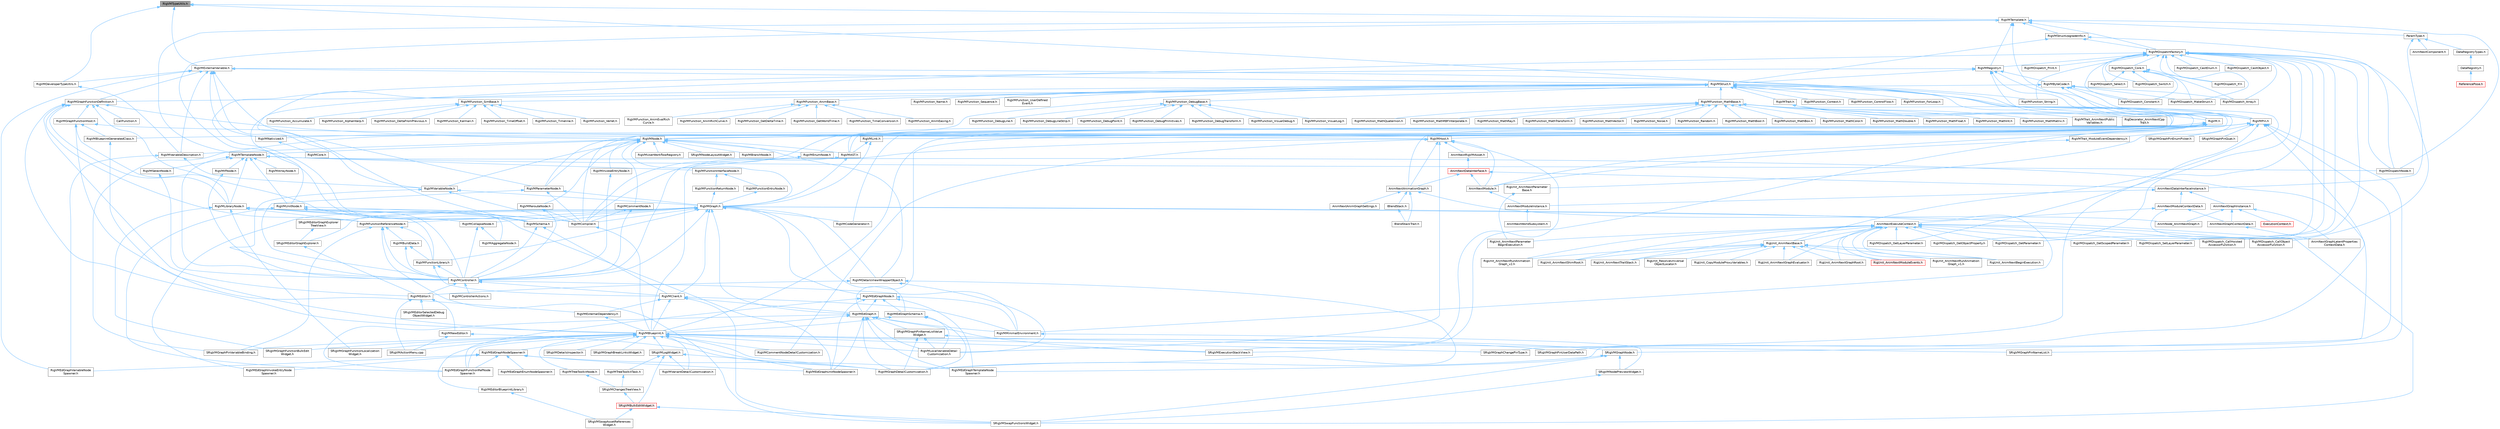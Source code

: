 digraph "RigVMTypeUtils.h"
{
 // INTERACTIVE_SVG=YES
 // LATEX_PDF_SIZE
  bgcolor="transparent";
  edge [fontname=Helvetica,fontsize=10,labelfontname=Helvetica,labelfontsize=10];
  node [fontname=Helvetica,fontsize=10,shape=box,height=0.2,width=0.4];
  Node1 [id="Node000001",label="RigVMTypeUtils.h",height=0.2,width=0.4,color="gray40", fillcolor="grey60", style="filled", fontcolor="black",tooltip=" "];
  Node1 -> Node2 [id="edge1_Node000001_Node000002",dir="back",color="steelblue1",style="solid",tooltip=" "];
  Node2 [id="Node000002",label="RigVMDeveloperTypeUtils.h",height=0.2,width=0.4,color="grey40", fillcolor="white", style="filled",URL="$d0/d6e/RigVMDeveloperTypeUtils_8h.html",tooltip=" "];
  Node2 -> Node3 [id="edge2_Node000002_Node000003",dir="back",color="steelblue1",style="solid",tooltip=" "];
  Node3 [id="Node000003",label="RigVMVariableDescription.h",height=0.2,width=0.4,color="grey40", fillcolor="white", style="filled",URL="$d8/dd8/RigVMVariableDescription_8h.html",tooltip=" "];
  Node3 -> Node4 [id="edge3_Node000003_Node000004",dir="back",color="steelblue1",style="solid",tooltip=" "];
  Node4 [id="Node000004",label="RigVMEdGraphVariableNode\lSpawner.h",height=0.2,width=0.4,color="grey40", fillcolor="white", style="filled",URL="$d0/d83/RigVMEdGraphVariableNodeSpawner_8h.html",tooltip=" "];
  Node3 -> Node5 [id="edge4_Node000003_Node000005",dir="back",color="steelblue1",style="solid",tooltip=" "];
  Node5 [id="Node000005",label="RigVMVariableNode.h",height=0.2,width=0.4,color="grey40", fillcolor="white", style="filled",URL="$d0/dc6/RigVMVariableNode_8h.html",tooltip=" "];
  Node5 -> Node6 [id="edge5_Node000005_Node000006",dir="back",color="steelblue1",style="solid",tooltip=" "];
  Node6 [id="Node000006",label="RigVMCompiler.h",height=0.2,width=0.4,color="grey40", fillcolor="white", style="filled",URL="$d7/d63/RigVMCompiler_8h.html",tooltip=" "];
  Node6 -> Node7 [id="edge6_Node000006_Node000007",dir="back",color="steelblue1",style="solid",tooltip=" "];
  Node7 [id="Node000007",label="RigVMBlueprint.h",height=0.2,width=0.4,color="grey40", fillcolor="white", style="filled",URL="$df/d44/RigVMBlueprint_8h.html",tooltip=" "];
  Node7 -> Node8 [id="edge7_Node000007_Node000008",dir="back",color="steelblue1",style="solid",tooltip=" "];
  Node8 [id="Node000008",label="RigVMCommentNodeDetailCustomization.h",height=0.2,width=0.4,color="grey40", fillcolor="white", style="filled",URL="$de/ddb/RigVMCommentNodeDetailCustomization_8h.html",tooltip=" "];
  Node7 -> Node9 [id="edge8_Node000007_Node000009",dir="back",color="steelblue1",style="solid",tooltip=" "];
  Node9 [id="Node000009",label="RigVMEdGraphFunctionRefNode\lSpawner.h",height=0.2,width=0.4,color="grey40", fillcolor="white", style="filled",URL="$d3/d16/RigVMEdGraphFunctionRefNodeSpawner_8h.html",tooltip=" "];
  Node7 -> Node10 [id="edge9_Node000007_Node000010",dir="back",color="steelblue1",style="solid",tooltip=" "];
  Node10 [id="Node000010",label="RigVMEdGraphNodeSpawner.h",height=0.2,width=0.4,color="grey40", fillcolor="white", style="filled",URL="$d4/d8b/RigVMEdGraphNodeSpawner_8h.html",tooltip=" "];
  Node10 -> Node11 [id="edge10_Node000010_Node000011",dir="back",color="steelblue1",style="solid",tooltip=" "];
  Node11 [id="Node000011",label="RigVMEdGraphEnumNodeSpawner.h",height=0.2,width=0.4,color="grey40", fillcolor="white", style="filled",URL="$d3/dfd/RigVMEdGraphEnumNodeSpawner_8h.html",tooltip=" "];
  Node10 -> Node9 [id="edge11_Node000010_Node000009",dir="back",color="steelblue1",style="solid",tooltip=" "];
  Node10 -> Node12 [id="edge12_Node000010_Node000012",dir="back",color="steelblue1",style="solid",tooltip=" "];
  Node12 [id="Node000012",label="RigVMEdGraphInvokeEntryNode\lSpawner.h",height=0.2,width=0.4,color="grey40", fillcolor="white", style="filled",URL="$d9/de6/RigVMEdGraphInvokeEntryNodeSpawner_8h.html",tooltip=" "];
  Node10 -> Node13 [id="edge13_Node000010_Node000013",dir="back",color="steelblue1",style="solid",tooltip=" "];
  Node13 [id="Node000013",label="RigVMEdGraphTemplateNode\lSpawner.h",height=0.2,width=0.4,color="grey40", fillcolor="white", style="filled",URL="$d9/d6c/RigVMEdGraphTemplateNodeSpawner_8h.html",tooltip=" "];
  Node10 -> Node14 [id="edge14_Node000010_Node000014",dir="back",color="steelblue1",style="solid",tooltip=" "];
  Node14 [id="Node000014",label="RigVMEdGraphUnitNodeSpawner.h",height=0.2,width=0.4,color="grey40", fillcolor="white", style="filled",URL="$d3/d6b/RigVMEdGraphUnitNodeSpawner_8h.html",tooltip=" "];
  Node10 -> Node4 [id="edge15_Node000010_Node000004",dir="back",color="steelblue1",style="solid",tooltip=" "];
  Node7 -> Node14 [id="edge16_Node000007_Node000014",dir="back",color="steelblue1",style="solid",tooltip=" "];
  Node7 -> Node15 [id="edge17_Node000007_Node000015",dir="back",color="steelblue1",style="solid",tooltip=" "];
  Node15 [id="Node000015",label="RigVMEditorBlueprintLibrary.h",height=0.2,width=0.4,color="grey40", fillcolor="white", style="filled",URL="$d9/d31/RigVMEditorBlueprintLibrary_8h.html",tooltip=" "];
  Node15 -> Node16 [id="edge18_Node000015_Node000016",dir="back",color="steelblue1",style="solid",tooltip=" "];
  Node16 [id="Node000016",label="SRigVMSwapAssetReferences\lWidget.h",height=0.2,width=0.4,color="grey40", fillcolor="white", style="filled",URL="$db/d3f/SRigVMSwapAssetReferencesWidget_8h.html",tooltip=" "];
  Node7 -> Node17 [id="edge19_Node000007_Node000017",dir="back",color="steelblue1",style="solid",tooltip=" "];
  Node17 [id="Node000017",label="RigVMGraphDetailCustomization.h",height=0.2,width=0.4,color="grey40", fillcolor="white", style="filled",URL="$da/d8c/RigVMGraphDetailCustomization_8h.html",tooltip=" "];
  Node7 -> Node18 [id="edge20_Node000007_Node000018",dir="back",color="steelblue1",style="solid",tooltip=" "];
  Node18 [id="Node000018",label="RigVMLocalVariableDetail\lCustomization.h",height=0.2,width=0.4,color="grey40", fillcolor="white", style="filled",URL="$de/de8/RigVMLocalVariableDetailCustomization_8h.html",tooltip=" "];
  Node7 -> Node19 [id="edge21_Node000007_Node000019",dir="back",color="steelblue1",style="solid",tooltip=" "];
  Node19 [id="Node000019",label="RigVMTreeToolkitNode.h",height=0.2,width=0.4,color="grey40", fillcolor="white", style="filled",URL="$dc/d84/RigVMTreeToolkitNode_8h.html",tooltip=" "];
  Node19 -> Node20 [id="edge22_Node000019_Node000020",dir="back",color="steelblue1",style="solid",tooltip=" "];
  Node20 [id="Node000020",label="SRigVMChangesTreeView.h",height=0.2,width=0.4,color="grey40", fillcolor="white", style="filled",URL="$dd/d83/SRigVMChangesTreeView_8h.html",tooltip=" "];
  Node20 -> Node21 [id="edge23_Node000020_Node000021",dir="back",color="steelblue1",style="solid",tooltip=" "];
  Node21 [id="Node000021",label="SRigVMBulkEditWidget.h",height=0.2,width=0.4,color="red", fillcolor="#FFF0F0", style="filled",URL="$d7/dab/SRigVMBulkEditWidget_8h.html",tooltip=" "];
  Node21 -> Node16 [id="edge24_Node000021_Node000016",dir="back",color="steelblue1",style="solid",tooltip=" "];
  Node21 -> Node23 [id="edge25_Node000021_Node000023",dir="back",color="steelblue1",style="solid",tooltip=" "];
  Node23 [id="Node000023",label="SRigVMSwapFunctionsWidget.h",height=0.2,width=0.4,color="grey40", fillcolor="white", style="filled",URL="$d0/da2/SRigVMSwapFunctionsWidget_8h.html",tooltip=" "];
  Node7 -> Node24 [id="edge26_Node000007_Node000024",dir="back",color="steelblue1",style="solid",tooltip=" "];
  Node24 [id="Node000024",label="RigVMVariantDetailCustomization.h",height=0.2,width=0.4,color="grey40", fillcolor="white", style="filled",URL="$d2/db8/RigVMVariantDetailCustomization_8h.html",tooltip=" "];
  Node7 -> Node25 [id="edge27_Node000007_Node000025",dir="back",color="steelblue1",style="solid",tooltip=" "];
  Node25 [id="Node000025",label="SRigVMActionMenu.cpp",height=0.2,width=0.4,color="grey40", fillcolor="white", style="filled",URL="$dc/d4c/SRigVMActionMenu_8cpp.html",tooltip=" "];
  Node7 -> Node26 [id="edge28_Node000007_Node000026",dir="back",color="steelblue1",style="solid",tooltip=" "];
  Node26 [id="Node000026",label="SRigVMDetailsInspector.h",height=0.2,width=0.4,color="grey40", fillcolor="white", style="filled",URL="$df/dfb/SRigVMDetailsInspector_8h.html",tooltip=" "];
  Node7 -> Node27 [id="edge29_Node000007_Node000027",dir="back",color="steelblue1",style="solid",tooltip=" "];
  Node27 [id="Node000027",label="SRigVMExecutionStackView.h",height=0.2,width=0.4,color="grey40", fillcolor="white", style="filled",URL="$d9/d2b/SRigVMExecutionStackView_8h.html",tooltip=" "];
  Node7 -> Node28 [id="edge30_Node000007_Node000028",dir="back",color="steelblue1",style="solid",tooltip=" "];
  Node28 [id="Node000028",label="SRigVMGraphBreakLinksWidget.h",height=0.2,width=0.4,color="grey40", fillcolor="white", style="filled",URL="$d8/d4a/SRigVMGraphBreakLinksWidget_8h.html",tooltip=" "];
  Node7 -> Node29 [id="edge31_Node000007_Node000029",dir="back",color="steelblue1",style="solid",tooltip=" "];
  Node29 [id="Node000029",label="SRigVMGraphChangePinType.h",height=0.2,width=0.4,color="grey40", fillcolor="white", style="filled",URL="$d4/da7/SRigVMGraphChangePinType_8h.html",tooltip=" "];
  Node7 -> Node30 [id="edge32_Node000007_Node000030",dir="back",color="steelblue1",style="solid",tooltip=" "];
  Node30 [id="Node000030",label="SRigVMGraphFunctionBulkEdit\lWidget.h",height=0.2,width=0.4,color="grey40", fillcolor="white", style="filled",URL="$db/dbf/SRigVMGraphFunctionBulkEditWidget_8h.html",tooltip=" "];
  Node7 -> Node31 [id="edge33_Node000007_Node000031",dir="back",color="steelblue1",style="solid",tooltip=" "];
  Node31 [id="Node000031",label="SRigVMGraphFunctionLocalization\lWidget.h",height=0.2,width=0.4,color="grey40", fillcolor="white", style="filled",URL="$dd/d59/SRigVMGraphFunctionLocalizationWidget_8h.html",tooltip=" "];
  Node7 -> Node32 [id="edge34_Node000007_Node000032",dir="back",color="steelblue1",style="solid",tooltip=" "];
  Node32 [id="Node000032",label="SRigVMGraphNode.h",height=0.2,width=0.4,color="grey40", fillcolor="white", style="filled",URL="$d0/d1e/SRigVMGraphNode_8h.html",tooltip=" "];
  Node32 -> Node17 [id="edge35_Node000032_Node000017",dir="back",color="steelblue1",style="solid",tooltip=" "];
  Node32 -> Node33 [id="edge36_Node000032_Node000033",dir="back",color="steelblue1",style="solid",tooltip=" "];
  Node33 [id="Node000033",label="SRigVMNodePreviewWidget.h",height=0.2,width=0.4,color="grey40", fillcolor="white", style="filled",URL="$d5/d72/SRigVMNodePreviewWidget_8h.html",tooltip=" "];
  Node33 -> Node23 [id="edge37_Node000033_Node000023",dir="back",color="steelblue1",style="solid",tooltip=" "];
  Node32 -> Node23 [id="edge38_Node000032_Node000023",dir="back",color="steelblue1",style="solid",tooltip=" "];
  Node7 -> Node34 [id="edge39_Node000007_Node000034",dir="back",color="steelblue1",style="solid",tooltip=" "];
  Node34 [id="Node000034",label="SRigVMGraphPinUserDataPath.h",height=0.2,width=0.4,color="grey40", fillcolor="white", style="filled",URL="$d5/d31/SRigVMGraphPinUserDataPath_8h.html",tooltip=" "];
  Node7 -> Node35 [id="edge40_Node000007_Node000035",dir="back",color="steelblue1",style="solid",tooltip=" "];
  Node35 [id="Node000035",label="SRigVMGraphPinVariableBinding.h",height=0.2,width=0.4,color="grey40", fillcolor="white", style="filled",URL="$db/dca/SRigVMGraphPinVariableBinding_8h.html",tooltip=" "];
  Node7 -> Node36 [id="edge41_Node000007_Node000036",dir="back",color="steelblue1",style="solid",tooltip=" "];
  Node36 [id="Node000036",label="SRigVMLogWidget.h",height=0.2,width=0.4,color="grey40", fillcolor="white", style="filled",URL="$d9/dab/SRigVMLogWidget_8h.html",tooltip=" "];
  Node36 -> Node17 [id="edge42_Node000036_Node000017",dir="back",color="steelblue1",style="solid",tooltip=" "];
  Node36 -> Node37 [id="edge43_Node000036_Node000037",dir="back",color="steelblue1",style="solid",tooltip=" "];
  Node37 [id="Node000037",label="RigVMTreeToolkitTask.h",height=0.2,width=0.4,color="grey40", fillcolor="white", style="filled",URL="$d1/dd5/RigVMTreeToolkitTask_8h.html",tooltip=" "];
  Node37 -> Node20 [id="edge44_Node000037_Node000020",dir="back",color="steelblue1",style="solid",tooltip=" "];
  Node36 -> Node24 [id="edge45_Node000036_Node000024",dir="back",color="steelblue1",style="solid",tooltip=" "];
  Node36 -> Node21 [id="edge46_Node000036_Node000021",dir="back",color="steelblue1",style="solid",tooltip=" "];
  Node5 -> Node38 [id="edge47_Node000005_Node000038",dir="back",color="steelblue1",style="solid",tooltip=" "];
  Node38 [id="Node000038",label="RigVMController.h",height=0.2,width=0.4,color="grey40", fillcolor="white", style="filled",URL="$da/d1e/RigVMController_8h.html",tooltip=" "];
  Node38 -> Node39 [id="edge48_Node000038_Node000039",dir="back",color="steelblue1",style="solid",tooltip=" "];
  Node39 [id="Node000039",label="RigVMClient.h",height=0.2,width=0.4,color="grey40", fillcolor="white", style="filled",URL="$db/d93/RigVMClient_8h.html",tooltip=" "];
  Node39 -> Node7 [id="edge49_Node000039_Node000007",dir="back",color="steelblue1",style="solid",tooltip=" "];
  Node39 -> Node40 [id="edge50_Node000039_Node000040",dir="back",color="steelblue1",style="solid",tooltip=" "];
  Node40 [id="Node000040",label="RigVMEdGraph.h",height=0.2,width=0.4,color="grey40", fillcolor="white", style="filled",URL="$d9/d8c/RigVMEdGraph_8h.html",tooltip=" "];
  Node40 -> Node7 [id="edge51_Node000040_Node000007",dir="back",color="steelblue1",style="solid",tooltip=" "];
  Node40 -> Node9 [id="edge52_Node000040_Node000009",dir="back",color="steelblue1",style="solid",tooltip=" "];
  Node40 -> Node13 [id="edge53_Node000040_Node000013",dir="back",color="steelblue1",style="solid",tooltip=" "];
  Node40 -> Node14 [id="edge54_Node000040_Node000014",dir="back",color="steelblue1",style="solid",tooltip=" "];
  Node40 -> Node17 [id="edge55_Node000040_Node000017",dir="back",color="steelblue1",style="solid",tooltip=" "];
  Node40 -> Node18 [id="edge56_Node000040_Node000018",dir="back",color="steelblue1",style="solid",tooltip=" "];
  Node40 -> Node41 [id="edge57_Node000040_Node000041",dir="back",color="steelblue1",style="solid",tooltip=" "];
  Node41 [id="Node000041",label="RigVMMinimalEnvironment.h",height=0.2,width=0.4,color="grey40", fillcolor="white", style="filled",URL="$d4/d4a/RigVMMinimalEnvironment_8h.html",tooltip=" "];
  Node41 -> Node33 [id="edge58_Node000041_Node000033",dir="back",color="steelblue1",style="solid",tooltip=" "];
  Node40 -> Node27 [id="edge59_Node000040_Node000027",dir="back",color="steelblue1",style="solid",tooltip=" "];
  Node40 -> Node42 [id="edge60_Node000040_Node000042",dir="back",color="steelblue1",style="solid",tooltip=" "];
  Node42 [id="Node000042",label="SRigVMGraphPinNameListValue\lWidget.h",height=0.2,width=0.4,color="grey40", fillcolor="white", style="filled",URL="$dc/dac/SRigVMGraphPinNameListValueWidget_8h.html",tooltip=" "];
  Node42 -> Node17 [id="edge61_Node000042_Node000017",dir="back",color="steelblue1",style="solid",tooltip=" "];
  Node42 -> Node18 [id="edge62_Node000042_Node000018",dir="back",color="steelblue1",style="solid",tooltip=" "];
  Node42 -> Node43 [id="edge63_Node000042_Node000043",dir="back",color="steelblue1",style="solid",tooltip=" "];
  Node43 [id="Node000043",label="SRigVMGraphPinNameList.h",height=0.2,width=0.4,color="grey40", fillcolor="white", style="filled",URL="$d7/dfc/SRigVMGraphPinNameList_8h.html",tooltip=" "];
  Node39 -> Node44 [id="edge64_Node000039_Node000044",dir="back",color="steelblue1",style="solid",tooltip=" "];
  Node44 [id="Node000044",label="RigVMExternalDependency.h",height=0.2,width=0.4,color="grey40", fillcolor="white", style="filled",URL="$d2/d83/RigVMExternalDependency_8h.html",tooltip=" "];
  Node44 -> Node7 [id="edge65_Node000044_Node000007",dir="back",color="steelblue1",style="solid",tooltip=" "];
  Node39 -> Node41 [id="edge66_Node000039_Node000041",dir="back",color="steelblue1",style="solid",tooltip=" "];
  Node39 -> Node23 [id="edge67_Node000039_Node000023",dir="back",color="steelblue1",style="solid",tooltip=" "];
  Node38 -> Node45 [id="edge68_Node000038_Node000045",dir="back",color="steelblue1",style="solid",tooltip=" "];
  Node45 [id="Node000045",label="RigVMControllerActions.h",height=0.2,width=0.4,color="grey40", fillcolor="white", style="filled",URL="$d3/dc4/RigVMControllerActions_8h.html",tooltip=" "];
  Node38 -> Node46 [id="edge69_Node000038_Node000046",dir="back",color="steelblue1",style="solid",tooltip=" "];
  Node46 [id="Node000046",label="RigVMEditor.h",height=0.2,width=0.4,color="grey40", fillcolor="white", style="filled",URL="$d3/d13/RigVMEditor_8h.html",tooltip=" "];
  Node46 -> Node47 [id="edge70_Node000046_Node000047",dir="back",color="steelblue1",style="solid",tooltip=" "];
  Node47 [id="Node000047",label="RigVMNewEditor.h",height=0.2,width=0.4,color="grey40", fillcolor="white", style="filled",URL="$df/dd1/RigVMNewEditor_8h.html",tooltip=" "];
  Node47 -> Node17 [id="edge71_Node000047_Node000017",dir="back",color="steelblue1",style="solid",tooltip=" "];
  Node47 -> Node25 [id="edge72_Node000047_Node000025",dir="back",color="steelblue1",style="solid",tooltip=" "];
  Node46 -> Node25 [id="edge73_Node000046_Node000025",dir="back",color="steelblue1",style="solid",tooltip=" "];
  Node46 -> Node48 [id="edge74_Node000046_Node000048",dir="back",color="steelblue1",style="solid",tooltip=" "];
  Node48 [id="Node000048",label="SRigVMEditorSelectedDebug\lObjectWidget.h",height=0.2,width=0.4,color="grey40", fillcolor="white", style="filled",URL="$d9/dcd/SRigVMEditorSelectedDebugObjectWidget_8h.html",tooltip=" "];
  Node38 -> Node41 [id="edge75_Node000038_Node000041",dir="back",color="steelblue1",style="solid",tooltip=" "];
  Node5 -> Node49 [id="edge76_Node000005_Node000049",dir="back",color="steelblue1",style="solid",tooltip=" "];
  Node49 [id="Node000049",label="RigVMGraph.h",height=0.2,width=0.4,color="grey40", fillcolor="white", style="filled",URL="$d7/dfd/RigVMGraph_8h.html",tooltip=" "];
  Node49 -> Node39 [id="edge77_Node000049_Node000039",dir="back",color="steelblue1",style="solid",tooltip=" "];
  Node49 -> Node50 [id="edge78_Node000049_Node000050",dir="back",color="steelblue1",style="solid",tooltip=" "];
  Node50 [id="Node000050",label="RigVMCodeGenerator.h",height=0.2,width=0.4,color="grey40", fillcolor="white", style="filled",URL="$d4/d2b/RigVMCodeGenerator_8h.html",tooltip=" "];
  Node49 -> Node51 [id="edge79_Node000049_Node000051",dir="back",color="steelblue1",style="solid",tooltip=" "];
  Node51 [id="Node000051",label="RigVMCollapseNode.h",height=0.2,width=0.4,color="grey40", fillcolor="white", style="filled",URL="$d1/d95/RigVMCollapseNode_8h.html",tooltip=" "];
  Node51 -> Node52 [id="edge80_Node000051_Node000052",dir="back",color="steelblue1",style="solid",tooltip=" "];
  Node52 [id="Node000052",label="RigVMAggregateNode.h",height=0.2,width=0.4,color="grey40", fillcolor="white", style="filled",URL="$d7/d89/RigVMAggregateNode_8h.html",tooltip=" "];
  Node51 -> Node38 [id="edge81_Node000051_Node000038",dir="back",color="steelblue1",style="solid",tooltip=" "];
  Node49 -> Node6 [id="edge82_Node000049_Node000006",dir="back",color="steelblue1",style="solid",tooltip=" "];
  Node49 -> Node38 [id="edge83_Node000049_Node000038",dir="back",color="steelblue1",style="solid",tooltip=" "];
  Node49 -> Node53 [id="edge84_Node000049_Node000053",dir="back",color="steelblue1",style="solid",tooltip=" "];
  Node53 [id="Node000053",label="RigVMDetailsViewWrapperObject.h",height=0.2,width=0.4,color="grey40", fillcolor="white", style="filled",URL="$dd/d41/RigVMDetailsViewWrapperObject_8h.html",tooltip=" "];
  Node53 -> Node46 [id="edge85_Node000053_Node000046",dir="back",color="steelblue1",style="solid",tooltip=" "];
  Node53 -> Node17 [id="edge86_Node000053_Node000017",dir="back",color="steelblue1",style="solid",tooltip=" "];
  Node53 -> Node18 [id="edge87_Node000053_Node000018",dir="back",color="steelblue1",style="solid",tooltip=" "];
  Node49 -> Node40 [id="edge88_Node000049_Node000040",dir="back",color="steelblue1",style="solid",tooltip=" "];
  Node49 -> Node12 [id="edge89_Node000049_Node000012",dir="back",color="steelblue1",style="solid",tooltip=" "];
  Node49 -> Node54 [id="edge90_Node000049_Node000054",dir="back",color="steelblue1",style="solid",tooltip=" "];
  Node54 [id="Node000054",label="RigVMEdGraphNode.h",height=0.2,width=0.4,color="grey40", fillcolor="white", style="filled",URL="$d8/dcd/RigVMEdGraphNode_8h.html",tooltip=" "];
  Node54 -> Node40 [id="edge91_Node000054_Node000040",dir="back",color="steelblue1",style="solid",tooltip=" "];
  Node54 -> Node9 [id="edge92_Node000054_Node000009",dir="back",color="steelblue1",style="solid",tooltip=" "];
  Node54 -> Node55 [id="edge93_Node000054_Node000055",dir="back",color="steelblue1",style="solid",tooltip=" "];
  Node55 [id="Node000055",label="RigVMEdGraphSchema.h",height=0.2,width=0.4,color="grey40", fillcolor="white", style="filled",URL="$dc/de3/RigVMEdGraphSchema_8h.html",tooltip=" "];
  Node55 -> Node7 [id="edge94_Node000055_Node000007",dir="back",color="steelblue1",style="solid",tooltip=" "];
  Node55 -> Node17 [id="edge95_Node000055_Node000017",dir="back",color="steelblue1",style="solid",tooltip=" "];
  Node55 -> Node18 [id="edge96_Node000055_Node000018",dir="back",color="steelblue1",style="solid",tooltip=" "];
  Node54 -> Node13 [id="edge97_Node000054_Node000013",dir="back",color="steelblue1",style="solid",tooltip=" "];
  Node54 -> Node14 [id="edge98_Node000054_Node000014",dir="back",color="steelblue1",style="solid",tooltip=" "];
  Node54 -> Node41 [id="edge99_Node000054_Node000041",dir="back",color="steelblue1",style="solid",tooltip=" "];
  Node49 -> Node55 [id="edge100_Node000049_Node000055",dir="back",color="steelblue1",style="solid",tooltip=" "];
  Node49 -> Node56 [id="edge101_Node000049_Node000056",dir="back",color="steelblue1",style="solid",tooltip=" "];
  Node56 [id="Node000056",label="RigVMFunctionLibrary.h",height=0.2,width=0.4,color="grey40", fillcolor="white", style="filled",URL="$da/d39/RigVMFunctionLibrary_8h.html",tooltip=" "];
  Node56 -> Node39 [id="edge102_Node000056_Node000039",dir="back",color="steelblue1",style="solid",tooltip=" "];
  Node56 -> Node38 [id="edge103_Node000056_Node000038",dir="back",color="steelblue1",style="solid",tooltip=" "];
  Node49 -> Node57 [id="edge104_Node000049_Node000057",dir="back",color="steelblue1",style="solid",tooltip=" "];
  Node57 [id="Node000057",label="RigVMFunctionReferenceNode.h",height=0.2,width=0.4,color="grey40", fillcolor="white", style="filled",URL="$d8/dae/RigVMFunctionReferenceNode_8h.html",tooltip=" "];
  Node57 -> Node58 [id="edge105_Node000057_Node000058",dir="back",color="steelblue1",style="solid",tooltip=" "];
  Node58 [id="Node000058",label="RigVMBuildData.h",height=0.2,width=0.4,color="grey40", fillcolor="white", style="filled",URL="$df/d5a/RigVMBuildData_8h.html",tooltip=" "];
  Node58 -> Node38 [id="edge106_Node000058_Node000038",dir="back",color="steelblue1",style="solid",tooltip=" "];
  Node58 -> Node56 [id="edge107_Node000058_Node000056",dir="back",color="steelblue1",style="solid",tooltip=" "];
  Node57 -> Node38 [id="edge108_Node000057_Node000038",dir="back",color="steelblue1",style="solid",tooltip=" "];
  Node57 -> Node56 [id="edge109_Node000057_Node000056",dir="back",color="steelblue1",style="solid",tooltip=" "];
  Node57 -> Node35 [id="edge110_Node000057_Node000035",dir="back",color="steelblue1",style="solid",tooltip=" "];
  Node57 -> Node23 [id="edge111_Node000057_Node000023",dir="back",color="steelblue1",style="solid",tooltip=" "];
  Node49 -> Node41 [id="edge112_Node000049_Node000041",dir="back",color="steelblue1",style="solid",tooltip=" "];
  Node49 -> Node59 [id="edge113_Node000049_Node000059",dir="back",color="steelblue1",style="solid",tooltip=" "];
  Node59 [id="Node000059",label="RigVMSchema.h",height=0.2,width=0.4,color="grey40", fillcolor="white", style="filled",URL="$d7/dc2/RigVMSchema_8h.html",tooltip=" "];
  Node59 -> Node39 [id="edge114_Node000059_Node000039",dir="back",color="steelblue1",style="solid",tooltip=" "];
  Node59 -> Node38 [id="edge115_Node000059_Node000038",dir="back",color="steelblue1",style="solid",tooltip=" "];
  Node49 -> Node60 [id="edge116_Node000049_Node000060",dir="back",color="steelblue1",style="solid",tooltip=" "];
  Node60 [id="Node000060",label="SRigVMEditorGraphExplorer.h",height=0.2,width=0.4,color="grey40", fillcolor="white", style="filled",URL="$db/d11/SRigVMEditorGraphExplorer_8h.html",tooltip=" "];
  Node60 -> Node46 [id="edge117_Node000060_Node000046",dir="back",color="steelblue1",style="solid",tooltip=" "];
  Node49 -> Node61 [id="edge118_Node000049_Node000061",dir="back",color="steelblue1",style="solid",tooltip=" "];
  Node61 [id="Node000061",label="SRigVMEditorGraphExplorer\lTreeView.h",height=0.2,width=0.4,color="grey40", fillcolor="white", style="filled",URL="$d8/d43/SRigVMEditorGraphExplorerTreeView_8h.html",tooltip=" "];
  Node61 -> Node60 [id="edge119_Node000061_Node000060",dir="back",color="steelblue1",style="solid",tooltip=" "];
  Node49 -> Node23 [id="edge120_Node000049_Node000023",dir="back",color="steelblue1",style="solid",tooltip=" "];
  Node1 -> Node62 [id="edge121_Node000001_Node000062",dir="back",color="steelblue1",style="solid",tooltip=" "];
  Node62 [id="Node000062",label="RigVMExternalVariable.h",height=0.2,width=0.4,color="grey40", fillcolor="white", style="filled",URL="$d4/d6f/RigVMExternalVariable_8h.html",tooltip=" "];
  Node62 -> Node63 [id="edge122_Node000062_Node000063",dir="back",color="steelblue1",style="solid",tooltip=" "];
  Node63 [id="Node000063",label="RigVM.h",height=0.2,width=0.4,color="grey40", fillcolor="white", style="filled",URL="$d0/d5e/RigVM_8h.html",tooltip=" "];
  Node63 -> Node64 [id="edge123_Node000063_Node000064",dir="back",color="steelblue1",style="solid",tooltip=" "];
  Node64 [id="Node000064",label="AnimNextAnimationGraph.h",height=0.2,width=0.4,color="grey40", fillcolor="white", style="filled",URL="$d4/dc3/AnimNextAnimationGraph_8h.html",tooltip=" "];
  Node64 -> Node65 [id="edge124_Node000064_Node000065",dir="back",color="steelblue1",style="solid",tooltip=" "];
  Node65 [id="Node000065",label="AnimNextAnimGraphSettings.h",height=0.2,width=0.4,color="grey40", fillcolor="white", style="filled",URL="$d9/da8/AnimNextAnimGraphSettings_8h.html",tooltip=" "];
  Node64 -> Node66 [id="edge125_Node000064_Node000066",dir="back",color="steelblue1",style="solid",tooltip=" "];
  Node66 [id="Node000066",label="AnimNode_AnimNextGraph.h",height=0.2,width=0.4,color="grey40", fillcolor="white", style="filled",URL="$d5/d20/AnimNode__AnimNextGraph_8h.html",tooltip=" "];
  Node64 -> Node67 [id="edge126_Node000064_Node000067",dir="back",color="steelblue1",style="solid",tooltip=" "];
  Node67 [id="Node000067",label="BlendStackTrait.h",height=0.2,width=0.4,color="grey40", fillcolor="white", style="filled",URL="$dd/dc9/BlendStackTrait_8h.html",tooltip=" "];
  Node64 -> Node68 [id="edge127_Node000064_Node000068",dir="back",color="steelblue1",style="solid",tooltip=" "];
  Node68 [id="Node000068",label="IBlendStack.h",height=0.2,width=0.4,color="grey40", fillcolor="white", style="filled",URL="$df/d73/IBlendStack_8h.html",tooltip=" "];
  Node68 -> Node67 [id="edge128_Node000068_Node000067",dir="back",color="steelblue1",style="solid",tooltip=" "];
  Node63 -> Node69 [id="edge129_Node000063_Node000069",dir="back",color="steelblue1",style="solid",tooltip=" "];
  Node69 [id="Node000069",label="AnimNextModule.h",height=0.2,width=0.4,color="grey40", fillcolor="white", style="filled",URL="$d1/dac/AnimNextModule_8h.html",tooltip=" "];
  Node69 -> Node70 [id="edge130_Node000069_Node000070",dir="back",color="steelblue1",style="solid",tooltip=" "];
  Node70 [id="Node000070",label="AnimNextModuleInstance.h",height=0.2,width=0.4,color="grey40", fillcolor="white", style="filled",URL="$d7/dbe/AnimNextModuleInstance_8h.html",tooltip=" "];
  Node70 -> Node71 [id="edge131_Node000070_Node000071",dir="back",color="steelblue1",style="solid",tooltip=" "];
  Node71 [id="Node000071",label="AnimNextWorldSubsystem.h",height=0.2,width=0.4,color="grey40", fillcolor="white", style="filled",URL="$df/d2f/AnimNextWorldSubsystem_8h.html",tooltip=" "];
  Node63 -> Node7 [id="edge132_Node000063_Node000007",dir="back",color="steelblue1",style="solid",tooltip=" "];
  Node63 -> Node72 [id="edge133_Node000063_Node000072",dir="back",color="steelblue1",style="solid",tooltip=" "];
  Node72 [id="Node000072",label="RigVMBlueprintGeneratedClass.h",height=0.2,width=0.4,color="grey40", fillcolor="white", style="filled",URL="$d4/dec/RigVMBlueprintGeneratedClass_8h.html",tooltip=" "];
  Node72 -> Node7 [id="edge134_Node000072_Node000007",dir="back",color="steelblue1",style="solid",tooltip=" "];
  Node63 -> Node50 [id="edge135_Node000063_Node000050",dir="back",color="steelblue1",style="solid",tooltip=" "];
  Node63 -> Node6 [id="edge136_Node000063_Node000006",dir="back",color="steelblue1",style="solid",tooltip=" "];
  Node63 -> Node40 [id="edge137_Node000063_Node000040",dir="back",color="steelblue1",style="solid",tooltip=" "];
  Node63 -> Node73 [id="edge138_Node000063_Node000073",dir="back",color="steelblue1",style="solid",tooltip=" "];
  Node73 [id="Node000073",label="RigVMHost.h",height=0.2,width=0.4,color="grey40", fillcolor="white", style="filled",URL="$d5/d04/RigVMHost_8h.html",tooltip=" "];
  Node73 -> Node64 [id="edge139_Node000073_Node000064",dir="back",color="steelblue1",style="solid",tooltip=" "];
  Node73 -> Node69 [id="edge140_Node000073_Node000069",dir="back",color="steelblue1",style="solid",tooltip=" "];
  Node73 -> Node74 [id="edge141_Node000073_Node000074",dir="back",color="steelblue1",style="solid",tooltip=" "];
  Node74 [id="Node000074",label="AnimNextRigVMAsset.h",height=0.2,width=0.4,color="grey40", fillcolor="white", style="filled",URL="$d8/d0c/AnimNextRigVMAsset_8h.html",tooltip=" "];
  Node74 -> Node75 [id="edge142_Node000074_Node000075",dir="back",color="steelblue1",style="solid",tooltip=" "];
  Node75 [id="Node000075",label="AnimNextDataInterface.h",height=0.2,width=0.4,color="red", fillcolor="#FFF0F0", style="filled",URL="$d6/d96/AnimNextDataInterface_8h.html",tooltip=" "];
  Node75 -> Node64 [id="edge143_Node000075_Node000064",dir="back",color="steelblue1",style="solid",tooltip=" "];
  Node75 -> Node79 [id="edge144_Node000075_Node000079",dir="back",color="steelblue1",style="solid",tooltip=" "];
  Node79 [id="Node000079",label="AnimNextDataInterfaceInstance.h",height=0.2,width=0.4,color="grey40", fillcolor="white", style="filled",URL="$d4/dc0/AnimNextDataInterfaceInstance_8h.html",tooltip=" "];
  Node79 -> Node80 [id="edge145_Node000079_Node000080",dir="back",color="steelblue1",style="solid",tooltip=" "];
  Node80 [id="Node000080",label="AnimNextGraphInstance.h",height=0.2,width=0.4,color="grey40", fillcolor="white", style="filled",URL="$df/d5e/AnimNextGraphInstance_8h.html",tooltip=" "];
  Node80 -> Node81 [id="edge146_Node000080_Node000081",dir="back",color="steelblue1",style="solid",tooltip=" "];
  Node81 [id="Node000081",label="AnimNextGraphContextData.h",height=0.2,width=0.4,color="grey40", fillcolor="white", style="filled",URL="$d6/d0a/AnimNextGraphContextData_8h.html",tooltip=" "];
  Node81 -> Node82 [id="edge147_Node000081_Node000082",dir="back",color="steelblue1",style="solid",tooltip=" "];
  Node82 [id="Node000082",label="AnimNextGraphLatentProperties\lContextData.h",height=0.2,width=0.4,color="grey40", fillcolor="white", style="filled",URL="$da/d49/AnimNextGraphLatentPropertiesContextData_8h.html",tooltip=" "];
  Node80 -> Node82 [id="edge148_Node000080_Node000082",dir="back",color="steelblue1",style="solid",tooltip=" "];
  Node80 -> Node66 [id="edge149_Node000080_Node000066",dir="back",color="steelblue1",style="solid",tooltip=" "];
  Node80 -> Node83 [id="edge150_Node000080_Node000083",dir="back",color="steelblue1",style="solid",tooltip=" "];
  Node83 [id="Node000083",label="ExecutionContext.h",height=0.2,width=0.4,color="red", fillcolor="#FFF0F0", style="filled",URL="$d2/da1/ExecutionContext_8h.html",tooltip=" "];
  Node79 -> Node92 [id="edge151_Node000079_Node000092",dir="back",color="steelblue1",style="solid",tooltip=" "];
  Node92 [id="Node000092",label="AnimNextModuleContextData.h",height=0.2,width=0.4,color="grey40", fillcolor="white", style="filled",URL="$d8/d3c/AnimNextModuleContextData_8h.html",tooltip=" "];
  Node92 -> Node93 [id="edge152_Node000092_Node000093",dir="back",color="steelblue1",style="solid",tooltip=" "];
  Node93 [id="Node000093",label="AnimNextExecuteContext.h",height=0.2,width=0.4,color="grey40", fillcolor="white", style="filled",URL="$de/da5/AnimNextExecuteContext_8h.html",tooltip=" "];
  Node93 -> Node94 [id="edge153_Node000093_Node000094",dir="back",color="steelblue1",style="solid",tooltip=" "];
  Node94 [id="Node000094",label="RigUnit_AnimNextBase.h",height=0.2,width=0.4,color="grey40", fillcolor="white", style="filled",URL="$df/d32/RigUnit__AnimNextBase_8h.html",tooltip=" "];
  Node94 -> Node95 [id="edge154_Node000094_Node000095",dir="back",color="steelblue1",style="solid",tooltip=" "];
  Node95 [id="Node000095",label="RigUnit_AnimNextBeginExecution.h",height=0.2,width=0.4,color="grey40", fillcolor="white", style="filled",URL="$df/d5a/RigUnit__AnimNextBeginExecution_8h.html",tooltip=" "];
  Node94 -> Node96 [id="edge155_Node000094_Node000096",dir="back",color="steelblue1",style="solid",tooltip=" "];
  Node96 [id="Node000096",label="RigUnit_AnimNextGraphEvaluator.h",height=0.2,width=0.4,color="grey40", fillcolor="white", style="filled",URL="$db/dea/RigUnit__AnimNextGraphEvaluator_8h.html",tooltip=" "];
  Node94 -> Node97 [id="edge156_Node000094_Node000097",dir="back",color="steelblue1",style="solid",tooltip=" "];
  Node97 [id="Node000097",label="RigUnit_AnimNextGraphRoot.h",height=0.2,width=0.4,color="grey40", fillcolor="white", style="filled",URL="$db/db2/RigUnit__AnimNextGraphRoot_8h.html",tooltip=" "];
  Node94 -> Node98 [id="edge157_Node000094_Node000098",dir="back",color="steelblue1",style="solid",tooltip=" "];
  Node98 [id="Node000098",label="RigUnit_AnimNextModuleEvents.h",height=0.2,width=0.4,color="red", fillcolor="#FFF0F0", style="filled",URL="$db/d6a/RigUnit__AnimNextModuleEvents_8h.html",tooltip=" "];
  Node94 -> Node100 [id="edge158_Node000094_Node000100",dir="back",color="steelblue1",style="solid",tooltip=" "];
  Node100 [id="Node000100",label="RigUnit_AnimNextRunAnimation\lGraph_v1.h",height=0.2,width=0.4,color="grey40", fillcolor="white", style="filled",URL="$d1/df7/RigUnit__AnimNextRunAnimationGraph__v1_8h.html",tooltip=" "];
  Node94 -> Node101 [id="edge159_Node000094_Node000101",dir="back",color="steelblue1",style="solid",tooltip=" "];
  Node101 [id="Node000101",label="RigUnit_AnimNextRunAnimation\lGraph_v2.h",height=0.2,width=0.4,color="grey40", fillcolor="white", style="filled",URL="$d6/d84/RigUnit__AnimNextRunAnimationGraph__v2_8h.html",tooltip=" "];
  Node94 -> Node102 [id="edge160_Node000094_Node000102",dir="back",color="steelblue1",style="solid",tooltip=" "];
  Node102 [id="Node000102",label="RigUnit_AnimNextShimRoot.h",height=0.2,width=0.4,color="grey40", fillcolor="white", style="filled",URL="$de/d67/RigUnit__AnimNextShimRoot_8h.html",tooltip=" "];
  Node94 -> Node103 [id="edge161_Node000094_Node000103",dir="back",color="steelblue1",style="solid",tooltip=" "];
  Node103 [id="Node000103",label="RigUnit_AnimNextTraitStack.h",height=0.2,width=0.4,color="grey40", fillcolor="white", style="filled",URL="$d0/d14/RigUnit__AnimNextTraitStack_8h.html",tooltip=" "];
  Node94 -> Node104 [id="edge162_Node000094_Node000104",dir="back",color="steelblue1",style="solid",tooltip=" "];
  Node104 [id="Node000104",label="RigUnit_CopyModuleProxyVariables.h",height=0.2,width=0.4,color="grey40", fillcolor="white", style="filled",URL="$d8/d2f/RigUnit__CopyModuleProxyVariables_8h.html",tooltip=" "];
  Node94 -> Node105 [id="edge163_Node000094_Node000105",dir="back",color="steelblue1",style="solid",tooltip=" "];
  Node105 [id="Node000105",label="RigUnit_ResolveUniversal\lObjectLocator.h",height=0.2,width=0.4,color="grey40", fillcolor="white", style="filled",URL="$d2/d10/RigUnit__ResolveUniversalObjectLocator_8h.html",tooltip=" "];
  Node93 -> Node95 [id="edge164_Node000093_Node000095",dir="back",color="steelblue1",style="solid",tooltip=" "];
  Node93 -> Node96 [id="edge165_Node000093_Node000096",dir="back",color="steelblue1",style="solid",tooltip=" "];
  Node93 -> Node97 [id="edge166_Node000093_Node000097",dir="back",color="steelblue1",style="solid",tooltip=" "];
  Node93 -> Node98 [id="edge167_Node000093_Node000098",dir="back",color="steelblue1",style="solid",tooltip=" "];
  Node93 -> Node106 [id="edge168_Node000093_Node000106",dir="back",color="steelblue1",style="solid",tooltip=" "];
  Node106 [id="Node000106",label="RigUnit_AnimNextParameter\lBeginExecution.h",height=0.2,width=0.4,color="grey40", fillcolor="white", style="filled",URL="$df/d50/RigUnit__AnimNextParameterBeginExecution_8h.html",tooltip=" "];
  Node93 -> Node100 [id="edge169_Node000093_Node000100",dir="back",color="steelblue1",style="solid",tooltip=" "];
  Node93 -> Node101 [id="edge170_Node000093_Node000101",dir="back",color="steelblue1",style="solid",tooltip=" "];
  Node93 -> Node102 [id="edge171_Node000093_Node000102",dir="back",color="steelblue1",style="solid",tooltip=" "];
  Node93 -> Node103 [id="edge172_Node000093_Node000103",dir="back",color="steelblue1",style="solid",tooltip=" "];
  Node93 -> Node107 [id="edge173_Node000093_Node000107",dir="back",color="steelblue1",style="solid",tooltip=" "];
  Node107 [id="Node000107",label="RigVMDispatch_CallHoisted\lAccessorFunction.h",height=0.2,width=0.4,color="grey40", fillcolor="white", style="filled",URL="$d1/d9e/RigVMDispatch__CallHoistedAccessorFunction_8h.html",tooltip=" "];
  Node93 -> Node108 [id="edge174_Node000093_Node000108",dir="back",color="steelblue1",style="solid",tooltip=" "];
  Node108 [id="Node000108",label="RigVMDispatch_CallObject\lAccessorFunction.h",height=0.2,width=0.4,color="grey40", fillcolor="white", style="filled",URL="$de/da6/RigVMDispatch__CallObjectAccessorFunction_8h.html",tooltip=" "];
  Node93 -> Node109 [id="edge175_Node000093_Node000109",dir="back",color="steelblue1",style="solid",tooltip=" "];
  Node109 [id="Node000109",label="RigVMDispatch_GetLayerParameter.h",height=0.2,width=0.4,color="grey40", fillcolor="white", style="filled",URL="$d1/dad/RigVMDispatch__GetLayerParameter_8h.html",tooltip=" "];
  Node93 -> Node110 [id="edge176_Node000093_Node000110",dir="back",color="steelblue1",style="solid",tooltip=" "];
  Node110 [id="Node000110",label="RigVMDispatch_GetObjectProperty.h",height=0.2,width=0.4,color="grey40", fillcolor="white", style="filled",URL="$d3/d6d/RigVMDispatch__GetObjectProperty_8h.html",tooltip=" "];
  Node93 -> Node111 [id="edge177_Node000093_Node000111",dir="back",color="steelblue1",style="solid",tooltip=" "];
  Node111 [id="Node000111",label="RigVMDispatch_GetParameter.h",height=0.2,width=0.4,color="grey40", fillcolor="white", style="filled",URL="$dd/d34/RigVMDispatch__GetParameter_8h.html",tooltip=" "];
  Node93 -> Node112 [id="edge178_Node000093_Node000112",dir="back",color="steelblue1",style="solid",tooltip=" "];
  Node112 [id="Node000112",label="RigVMDispatch_GetScopedParameter.h",height=0.2,width=0.4,color="grey40", fillcolor="white", style="filled",URL="$d0/dc7/RigVMDispatch__GetScopedParameter_8h.html",tooltip=" "];
  Node93 -> Node113 [id="edge179_Node000093_Node000113",dir="back",color="steelblue1",style="solid",tooltip=" "];
  Node113 [id="Node000113",label="RigVMDispatch_SetLayerParameter.h",height=0.2,width=0.4,color="grey40", fillcolor="white", style="filled",URL="$d8/de9/RigVMDispatch__SetLayerParameter_8h.html",tooltip=" "];
  Node92 -> Node81 [id="edge180_Node000092_Node000081",dir="back",color="steelblue1",style="solid",tooltip=" "];
  Node92 -> Node82 [id="edge181_Node000092_Node000082",dir="back",color="steelblue1",style="solid",tooltip=" "];
  Node79 -> Node70 [id="edge182_Node000079_Node000070",dir="back",color="steelblue1",style="solid",tooltip=" "];
  Node75 -> Node69 [id="edge183_Node000075_Node000069",dir="back",color="steelblue1",style="solid",tooltip=" "];
  Node73 -> Node7 [id="edge184_Node000073_Node000007",dir="back",color="steelblue1",style="solid",tooltip=" "];
  Node73 -> Node8 [id="edge185_Node000073_Node000008",dir="back",color="steelblue1",style="solid",tooltip=" "];
  Node73 -> Node18 [id="edge186_Node000073_Node000018",dir="back",color="steelblue1",style="solid",tooltip=" "];
  Node73 -> Node27 [id="edge187_Node000073_Node000027",dir="back",color="steelblue1",style="solid",tooltip=" "];
  Node63 -> Node114 [id="edge188_Node000063_Node000114",dir="back",color="steelblue1",style="solid",tooltip=" "];
  Node114 [id="Node000114",label="RigVMNativized.h",height=0.2,width=0.4,color="grey40", fillcolor="white", style="filled",URL="$df/d99/RigVMNativized_8h.html",tooltip=" "];
  Node114 -> Node115 [id="edge189_Node000114_Node000115",dir="back",color="steelblue1",style="solid",tooltip=" "];
  Node115 [id="Node000115",label="RigVMCore.h",height=0.2,width=0.4,color="grey40", fillcolor="white", style="filled",URL="$d3/dbd/RigVMCore_8h.html",tooltip=" "];
  Node63 -> Node116 [id="edge190_Node000063_Node000116",dir="back",color="steelblue1",style="solid",tooltip=" "];
  Node116 [id="Node000116",label="RigVMNode.h",height=0.2,width=0.4,color="grey40", fillcolor="white", style="filled",URL="$df/d31/RigVMNode_8h.html",tooltip=" "];
  Node116 -> Node117 [id="edge191_Node000116_Node000117",dir="back",color="steelblue1",style="solid",tooltip=" "];
  Node117 [id="Node000117",label="RigVMAST.h",height=0.2,width=0.4,color="grey40", fillcolor="white", style="filled",URL="$d9/d6d/RigVMAST_8h.html",tooltip=" "];
  Node117 -> Node6 [id="edge192_Node000117_Node000006",dir="back",color="steelblue1",style="solid",tooltip=" "];
  Node117 -> Node49 [id="edge193_Node000117_Node000049",dir="back",color="steelblue1",style="solid",tooltip=" "];
  Node116 -> Node118 [id="edge194_Node000116_Node000118",dir="back",color="steelblue1",style="solid",tooltip=" "];
  Node118 [id="Node000118",label="RigVMBranchNode.h",height=0.2,width=0.4,color="grey40", fillcolor="white", style="filled",URL="$dc/d3b/RigVMBranchNode_8h.html",tooltip=" "];
  Node116 -> Node119 [id="edge195_Node000116_Node000119",dir="back",color="steelblue1",style="solid",tooltip=" "];
  Node119 [id="Node000119",label="RigVMCommentNode.h",height=0.2,width=0.4,color="grey40", fillcolor="white", style="filled",URL="$da/d66/RigVMCommentNode_8h.html",tooltip=" "];
  Node119 -> Node6 [id="edge196_Node000119_Node000006",dir="back",color="steelblue1",style="solid",tooltip=" "];
  Node119 -> Node38 [id="edge197_Node000119_Node000038",dir="back",color="steelblue1",style="solid",tooltip=" "];
  Node116 -> Node53 [id="edge198_Node000116_Node000053",dir="back",color="steelblue1",style="solid",tooltip=" "];
  Node116 -> Node120 [id="edge199_Node000116_Node000120",dir="back",color="steelblue1",style="solid",tooltip=" "];
  Node120 [id="Node000120",label="RigVMEnumNode.h",height=0.2,width=0.4,color="grey40", fillcolor="white", style="filled",URL="$d8/d16/RigVMEnumNode_8h.html",tooltip=" "];
  Node120 -> Node38 [id="edge200_Node000120_Node000038",dir="back",color="steelblue1",style="solid",tooltip=" "];
  Node116 -> Node49 [id="edge201_Node000116_Node000049",dir="back",color="steelblue1",style="solid",tooltip=" "];
  Node116 -> Node121 [id="edge202_Node000116_Node000121",dir="back",color="steelblue1",style="solid",tooltip=" "];
  Node121 [id="Node000121",label="RigVMInvokeEntryNode.h",height=0.2,width=0.4,color="grey40", fillcolor="white", style="filled",URL="$de/ddf/RigVMInvokeEntryNode_8h.html",tooltip=" "];
  Node121 -> Node38 [id="edge203_Node000121_Node000038",dir="back",color="steelblue1",style="solid",tooltip=" "];
  Node116 -> Node122 [id="edge204_Node000116_Node000122",dir="back",color="steelblue1",style="solid",tooltip=" "];
  Node122 [id="Node000122",label="RigVMParameterNode.h",height=0.2,width=0.4,color="grey40", fillcolor="white", style="filled",URL="$dd/dfd/RigVMParameterNode_8h.html",tooltip=" "];
  Node122 -> Node6 [id="edge205_Node000122_Node000006",dir="back",color="steelblue1",style="solid",tooltip=" "];
  Node122 -> Node38 [id="edge206_Node000122_Node000038",dir="back",color="steelblue1",style="solid",tooltip=" "];
  Node122 -> Node49 [id="edge207_Node000122_Node000049",dir="back",color="steelblue1",style="solid",tooltip=" "];
  Node116 -> Node123 [id="edge208_Node000116_Node000123",dir="back",color="steelblue1",style="solid",tooltip=" "];
  Node123 [id="Node000123",label="RigVMRerouteNode.h",height=0.2,width=0.4,color="grey40", fillcolor="white", style="filled",URL="$d7/dd8/RigVMRerouteNode_8h.html",tooltip=" "];
  Node123 -> Node6 [id="edge209_Node000123_Node000006",dir="back",color="steelblue1",style="solid",tooltip=" "];
  Node123 -> Node38 [id="edge210_Node000123_Node000038",dir="back",color="steelblue1",style="solid",tooltip=" "];
  Node116 -> Node124 [id="edge211_Node000116_Node000124",dir="back",color="steelblue1",style="solid",tooltip=" "];
  Node124 [id="Node000124",label="RigVMTemplateNode.h",height=0.2,width=0.4,color="grey40", fillcolor="white", style="filled",URL="$d3/d3f/RigVMTemplateNode_8h.html",tooltip=" "];
  Node124 -> Node125 [id="edge212_Node000124_Node000125",dir="back",color="steelblue1",style="solid",tooltip=" "];
  Node125 [id="Node000125",label="RigVMArrayNode.h",height=0.2,width=0.4,color="grey40", fillcolor="white", style="filled",URL="$dd/d66/RigVMArrayNode_8h.html",tooltip=" "];
  Node124 -> Node38 [id="edge213_Node000124_Node000038",dir="back",color="steelblue1",style="solid",tooltip=" "];
  Node124 -> Node126 [id="edge214_Node000124_Node000126",dir="back",color="steelblue1",style="solid",tooltip=" "];
  Node126 [id="Node000126",label="RigVMDispatchNode.h",height=0.2,width=0.4,color="grey40", fillcolor="white", style="filled",URL="$dc/d91/RigVMDispatchNode_8h.html",tooltip=" "];
  Node124 -> Node13 [id="edge215_Node000124_Node000013",dir="back",color="steelblue1",style="solid",tooltip=" "];
  Node124 -> Node127 [id="edge216_Node000124_Node000127",dir="back",color="steelblue1",style="solid",tooltip=" "];
  Node127 [id="Node000127",label="RigVMFunctionInterfaceNode.h",height=0.2,width=0.4,color="grey40", fillcolor="white", style="filled",URL="$dd/d44/RigVMFunctionInterfaceNode_8h.html",tooltip=" "];
  Node127 -> Node128 [id="edge217_Node000127_Node000128",dir="back",color="steelblue1",style="solid",tooltip=" "];
  Node128 [id="Node000128",label="RigVMFunctionEntryNode.h",height=0.2,width=0.4,color="grey40", fillcolor="white", style="filled",URL="$d1/de8/RigVMFunctionEntryNode_8h.html",tooltip=" "];
  Node128 -> Node49 [id="edge218_Node000128_Node000049",dir="back",color="steelblue1",style="solid",tooltip=" "];
  Node127 -> Node129 [id="edge219_Node000127_Node000129",dir="back",color="steelblue1",style="solid",tooltip=" "];
  Node129 [id="Node000129",label="RigVMFunctionReturnNode.h",height=0.2,width=0.4,color="grey40", fillcolor="white", style="filled",URL="$d6/dc6/RigVMFunctionReturnNode_8h.html",tooltip=" "];
  Node129 -> Node49 [id="edge220_Node000129_Node000049",dir="back",color="steelblue1",style="solid",tooltip=" "];
  Node124 -> Node130 [id="edge221_Node000124_Node000130",dir="back",color="steelblue1",style="solid",tooltip=" "];
  Node130 [id="Node000130",label="RigVMIfNode.h",height=0.2,width=0.4,color="grey40", fillcolor="white", style="filled",URL="$d6/d0c/RigVMIfNode_8h.html",tooltip=" "];
  Node130 -> Node38 [id="edge222_Node000130_Node000038",dir="back",color="steelblue1",style="solid",tooltip=" "];
  Node124 -> Node131 [id="edge223_Node000124_Node000131",dir="back",color="steelblue1",style="solid",tooltip=" "];
  Node131 [id="Node000131",label="RigVMLibraryNode.h",height=0.2,width=0.4,color="grey40", fillcolor="white", style="filled",URL="$d5/dfd/RigVMLibraryNode_8h.html",tooltip=" "];
  Node131 -> Node51 [id="edge224_Node000131_Node000051",dir="back",color="steelblue1",style="solid",tooltip=" "];
  Node131 -> Node6 [id="edge225_Node000131_Node000006",dir="back",color="steelblue1",style="solid",tooltip=" "];
  Node131 -> Node56 [id="edge226_Node000131_Node000056",dir="back",color="steelblue1",style="solid",tooltip=" "];
  Node131 -> Node57 [id="edge227_Node000131_Node000057",dir="back",color="steelblue1",style="solid",tooltip=" "];
  Node131 -> Node30 [id="edge228_Node000131_Node000030",dir="back",color="steelblue1",style="solid",tooltip=" "];
  Node131 -> Node31 [id="edge229_Node000131_Node000031",dir="back",color="steelblue1",style="solid",tooltip=" "];
  Node124 -> Node132 [id="edge230_Node000124_Node000132",dir="back",color="steelblue1",style="solid",tooltip=" "];
  Node132 [id="Node000132",label="RigVMSelectNode.h",height=0.2,width=0.4,color="grey40", fillcolor="white", style="filled",URL="$d0/db0/RigVMSelectNode_8h.html",tooltip=" "];
  Node132 -> Node38 [id="edge231_Node000132_Node000038",dir="back",color="steelblue1",style="solid",tooltip=" "];
  Node124 -> Node133 [id="edge232_Node000124_Node000133",dir="back",color="steelblue1",style="solid",tooltip=" "];
  Node133 [id="Node000133",label="RigVMUnitNode.h",height=0.2,width=0.4,color="grey40", fillcolor="white", style="filled",URL="$d1/dbc/RigVMUnitNode_8h.html",tooltip=" "];
  Node133 -> Node52 [id="edge233_Node000133_Node000052",dir="back",color="steelblue1",style="solid",tooltip=" "];
  Node133 -> Node6 [id="edge234_Node000133_Node000006",dir="back",color="steelblue1",style="solid",tooltip=" "];
  Node133 -> Node38 [id="edge235_Node000133_Node000038",dir="back",color="steelblue1",style="solid",tooltip=" "];
  Node133 -> Node9 [id="edge236_Node000133_Node000009",dir="back",color="steelblue1",style="solid",tooltip=" "];
  Node133 -> Node14 [id="edge237_Node000133_Node000014",dir="back",color="steelblue1",style="solid",tooltip=" "];
  Node116 -> Node134 [id="edge238_Node000116_Node000134",dir="back",color="steelblue1",style="solid",tooltip=" "];
  Node134 [id="Node000134",label="RigVMUserWorkflowRegistry.h",height=0.2,width=0.4,color="grey40", fillcolor="white", style="filled",URL="$da/d27/RigVMUserWorkflowRegistry_8h.html",tooltip=" "];
  Node116 -> Node3 [id="edge239_Node000116_Node000003",dir="back",color="steelblue1",style="solid",tooltip=" "];
  Node116 -> Node5 [id="edge240_Node000116_Node000005",dir="back",color="steelblue1",style="solid",tooltip=" "];
  Node116 -> Node135 [id="edge241_Node000116_Node000135",dir="back",color="steelblue1",style="solid",tooltip=" "];
  Node135 [id="Node000135",label="SRigVMNodeLayoutWidget.h",height=0.2,width=0.4,color="grey40", fillcolor="white", style="filled",URL="$dc/da9/SRigVMNodeLayoutWidget_8h.html",tooltip=" "];
  Node63 -> Node27 [id="edge242_Node000063_Node000027",dir="back",color="steelblue1",style="solid",tooltip=" "];
  Node62 -> Node2 [id="edge243_Node000062_Node000002",dir="back",color="steelblue1",style="solid",tooltip=" "];
  Node62 -> Node4 [id="edge244_Node000062_Node000004",dir="back",color="steelblue1",style="solid",tooltip=" "];
  Node62 -> Node136 [id="edge245_Node000062_Node000136",dir="back",color="steelblue1",style="solid",tooltip=" "];
  Node136 [id="Node000136",label="RigVMGraphFunctionDefinition.h",height=0.2,width=0.4,color="grey40", fillcolor="white", style="filled",URL="$d1/db1/RigVMGraphFunctionDefinition_8h.html",tooltip=" "];
  Node136 -> Node91 [id="edge246_Node000136_Node000091",dir="back",color="steelblue1",style="solid",tooltip=" "];
  Node91 [id="Node000091",label="CallFunction.h",height=0.2,width=0.4,color="grey40", fillcolor="white", style="filled",URL="$d0/dcd/CallFunction_8h.html",tooltip=" "];
  Node136 -> Node7 [id="edge247_Node000136_Node000007",dir="back",color="steelblue1",style="solid",tooltip=" "];
  Node136 -> Node46 [id="edge248_Node000136_Node000046",dir="back",color="steelblue1",style="solid",tooltip=" "];
  Node136 -> Node57 [id="edge249_Node000136_Node000057",dir="back",color="steelblue1",style="solid",tooltip=" "];
  Node136 -> Node137 [id="edge250_Node000136_Node000137",dir="back",color="steelblue1",style="solid",tooltip=" "];
  Node137 [id="Node000137",label="RigVMGraphFunctionHost.h",height=0.2,width=0.4,color="grey40", fillcolor="white", style="filled",URL="$d9/dd3/RigVMGraphFunctionHost_8h.html",tooltip=" "];
  Node137 -> Node72 [id="edge251_Node000137_Node000072",dir="back",color="steelblue1",style="solid",tooltip=" "];
  Node137 -> Node44 [id="edge252_Node000137_Node000044",dir="back",color="steelblue1",style="solid",tooltip=" "];
  Node137 -> Node73 [id="edge253_Node000137_Node000073",dir="back",color="steelblue1",style="solid",tooltip=" "];
  Node137 -> Node131 [id="edge254_Node000137_Node000131",dir="back",color="steelblue1",style="solid",tooltip=" "];
  Node136 -> Node131 [id="edge255_Node000136_Node000131",dir="back",color="steelblue1",style="solid",tooltip=" "];
  Node136 -> Node116 [id="edge256_Node000136_Node000116",dir="back",color="steelblue1",style="solid",tooltip=" "];
  Node136 -> Node59 [id="edge257_Node000136_Node000059",dir="back",color="steelblue1",style="solid",tooltip=" "];
  Node62 -> Node114 [id="edge258_Node000062_Node000114",dir="back",color="steelblue1",style="solid",tooltip=" "];
  Node62 -> Node122 [id="edge259_Node000062_Node000122",dir="back",color="steelblue1",style="solid",tooltip=" "];
  Node62 -> Node138 [id="edge260_Node000062_Node000138",dir="back",color="steelblue1",style="solid",tooltip=" "];
  Node138 [id="Node000138",label="RigVMStruct.h",height=0.2,width=0.4,color="grey40", fillcolor="white", style="filled",URL="$de/dfb/RigVMStruct_8h.html",tooltip=" "];
  Node138 -> Node94 [id="edge261_Node000138_Node000094",dir="back",color="steelblue1",style="solid",tooltip=" "];
  Node138 -> Node139 [id="edge262_Node000138_Node000139",dir="back",color="steelblue1",style="solid",tooltip=" "];
  Node139 [id="Node000139",label="RigUnit_AnimNextParameter\lBase.h",height=0.2,width=0.4,color="grey40", fillcolor="white", style="filled",URL="$d6/d66/RigUnit__AnimNextParameterBase_8h.html",tooltip=" "];
  Node139 -> Node106 [id="edge263_Node000139_Node000106",dir="back",color="steelblue1",style="solid",tooltip=" "];
  Node138 -> Node6 [id="edge264_Node000138_Node000006",dir="back",color="steelblue1",style="solid",tooltip=" "];
  Node138 -> Node140 [id="edge265_Node000138_Node000140",dir="back",color="steelblue1",style="solid",tooltip=" "];
  Node140 [id="Node000140",label="RigVMFunction_AnimBase.h",height=0.2,width=0.4,color="grey40", fillcolor="white", style="filled",URL="$d8/da4/RigVMFunction__AnimBase_8h.html",tooltip=" "];
  Node140 -> Node141 [id="edge266_Node000140_Node000141",dir="back",color="steelblue1",style="solid",tooltip=" "];
  Node141 [id="Node000141",label="RigVMFunction_AnimEasing.h",height=0.2,width=0.4,color="grey40", fillcolor="white", style="filled",URL="$df/d84/RigVMFunction__AnimEasing_8h.html",tooltip=" "];
  Node140 -> Node142 [id="edge267_Node000140_Node000142",dir="back",color="steelblue1",style="solid",tooltip=" "];
  Node142 [id="Node000142",label="RigVMFunction_AnimEvalRich\lCurve.h",height=0.2,width=0.4,color="grey40", fillcolor="white", style="filled",URL="$d6/daa/RigVMFunction__AnimEvalRichCurve_8h.html",tooltip=" "];
  Node140 -> Node143 [id="edge268_Node000140_Node000143",dir="back",color="steelblue1",style="solid",tooltip=" "];
  Node143 [id="Node000143",label="RigVMFunction_AnimRichCurve.h",height=0.2,width=0.4,color="grey40", fillcolor="white", style="filled",URL="$de/dde/RigVMFunction__AnimRichCurve_8h.html",tooltip=" "];
  Node140 -> Node144 [id="edge269_Node000140_Node000144",dir="back",color="steelblue1",style="solid",tooltip=" "];
  Node144 [id="Node000144",label="RigVMFunction_GetDeltaTime.h",height=0.2,width=0.4,color="grey40", fillcolor="white", style="filled",URL="$d1/df1/RigVMFunction__GetDeltaTime_8h.html",tooltip=" "];
  Node140 -> Node145 [id="edge270_Node000140_Node000145",dir="back",color="steelblue1",style="solid",tooltip=" "];
  Node145 [id="Node000145",label="RigVMFunction_GetWorldTime.h",height=0.2,width=0.4,color="grey40", fillcolor="white", style="filled",URL="$d4/d74/RigVMFunction__GetWorldTime_8h.html",tooltip=" "];
  Node140 -> Node146 [id="edge271_Node000140_Node000146",dir="back",color="steelblue1",style="solid",tooltip=" "];
  Node146 [id="Node000146",label="RigVMFunction_TimeConversion.h",height=0.2,width=0.4,color="grey40", fillcolor="white", style="filled",URL="$df/dc8/RigVMFunction__TimeConversion_8h.html",tooltip=" "];
  Node138 -> Node147 [id="edge272_Node000138_Node000147",dir="back",color="steelblue1",style="solid",tooltip=" "];
  Node147 [id="Node000147",label="RigVMFunction_Context.h",height=0.2,width=0.4,color="grey40", fillcolor="white", style="filled",URL="$d0/d18/RigVMFunction__Context_8h.html",tooltip=" "];
  Node138 -> Node148 [id="edge273_Node000138_Node000148",dir="back",color="steelblue1",style="solid",tooltip=" "];
  Node148 [id="Node000148",label="RigVMFunction_ControlFlow.h",height=0.2,width=0.4,color="grey40", fillcolor="white", style="filled",URL="$d6/d2f/RigVMFunction__ControlFlow_8h.html",tooltip=" "];
  Node138 -> Node149 [id="edge274_Node000138_Node000149",dir="back",color="steelblue1",style="solid",tooltip=" "];
  Node149 [id="Node000149",label="RigVMFunction_DebugBase.h",height=0.2,width=0.4,color="grey40", fillcolor="white", style="filled",URL="$de/dff/RigVMFunction__DebugBase_8h.html",tooltip=" "];
  Node149 -> Node150 [id="edge275_Node000149_Node000150",dir="back",color="steelblue1",style="solid",tooltip=" "];
  Node150 [id="Node000150",label="RigVMFunction_DebugLine.h",height=0.2,width=0.4,color="grey40", fillcolor="white", style="filled",URL="$df/dcc/RigVMFunction__DebugLine_8h.html",tooltip=" "];
  Node149 -> Node151 [id="edge276_Node000149_Node000151",dir="back",color="steelblue1",style="solid",tooltip=" "];
  Node151 [id="Node000151",label="RigVMFunction_DebugLineStrip.h",height=0.2,width=0.4,color="grey40", fillcolor="white", style="filled",URL="$d9/dd9/RigVMFunction__DebugLineStrip_8h.html",tooltip=" "];
  Node149 -> Node152 [id="edge277_Node000149_Node000152",dir="back",color="steelblue1",style="solid",tooltip=" "];
  Node152 [id="Node000152",label="RigVMFunction_DebugPoint.h",height=0.2,width=0.4,color="grey40", fillcolor="white", style="filled",URL="$d6/da9/RigVMFunction__DebugPoint_8h.html",tooltip=" "];
  Node149 -> Node153 [id="edge278_Node000149_Node000153",dir="back",color="steelblue1",style="solid",tooltip=" "];
  Node153 [id="Node000153",label="RigVMFunction_DebugPrimitives.h",height=0.2,width=0.4,color="grey40", fillcolor="white", style="filled",URL="$df/dcd/RigVMFunction__DebugPrimitives_8h.html",tooltip=" "];
  Node149 -> Node154 [id="edge279_Node000149_Node000154",dir="back",color="steelblue1",style="solid",tooltip=" "];
  Node154 [id="Node000154",label="RigVMFunction_DebugTransform.h",height=0.2,width=0.4,color="grey40", fillcolor="white", style="filled",URL="$dc/d31/RigVMFunction__DebugTransform_8h.html",tooltip=" "];
  Node149 -> Node155 [id="edge280_Node000149_Node000155",dir="back",color="steelblue1",style="solid",tooltip=" "];
  Node155 [id="Node000155",label="RigVMFunction_VisualDebug.h",height=0.2,width=0.4,color="grey40", fillcolor="white", style="filled",URL="$de/d9a/RigVMFunction__VisualDebug_8h.html",tooltip=" "];
  Node149 -> Node156 [id="edge281_Node000149_Node000156",dir="back",color="steelblue1",style="solid",tooltip=" "];
  Node156 [id="Node000156",label="RigVMFunction_VisualLog.h",height=0.2,width=0.4,color="grey40", fillcolor="white", style="filled",URL="$d2/d72/RigVMFunction__VisualLog_8h.html",tooltip=" "];
  Node138 -> Node157 [id="edge282_Node000138_Node000157",dir="back",color="steelblue1",style="solid",tooltip=" "];
  Node157 [id="Node000157",label="RigVMFunction_ForLoop.h",height=0.2,width=0.4,color="grey40", fillcolor="white", style="filled",URL="$de/d12/RigVMFunction__ForLoop_8h.html",tooltip=" "];
  Node138 -> Node158 [id="edge283_Node000138_Node000158",dir="back",color="steelblue1",style="solid",tooltip=" "];
  Node158 [id="Node000158",label="RigVMFunction_MathBase.h",height=0.2,width=0.4,color="grey40", fillcolor="white", style="filled",URL="$d2/da2/RigVMFunction__MathBase_8h.html",tooltip=" "];
  Node158 -> Node159 [id="edge284_Node000158_Node000159",dir="back",color="steelblue1",style="solid",tooltip=" "];
  Node159 [id="Node000159",label="RigVMFunction_MathBool.h",height=0.2,width=0.4,color="grey40", fillcolor="white", style="filled",URL="$d5/d20/RigVMFunction__MathBool_8h.html",tooltip=" "];
  Node158 -> Node160 [id="edge285_Node000158_Node000160",dir="back",color="steelblue1",style="solid",tooltip=" "];
  Node160 [id="Node000160",label="RigVMFunction_MathBox.h",height=0.2,width=0.4,color="grey40", fillcolor="white", style="filled",URL="$d9/dd5/RigVMFunction__MathBox_8h.html",tooltip=" "];
  Node158 -> Node161 [id="edge286_Node000158_Node000161",dir="back",color="steelblue1",style="solid",tooltip=" "];
  Node161 [id="Node000161",label="RigVMFunction_MathColor.h",height=0.2,width=0.4,color="grey40", fillcolor="white", style="filled",URL="$db/dd2/RigVMFunction__MathColor_8h.html",tooltip=" "];
  Node158 -> Node162 [id="edge287_Node000158_Node000162",dir="back",color="steelblue1",style="solid",tooltip=" "];
  Node162 [id="Node000162",label="RigVMFunction_MathDouble.h",height=0.2,width=0.4,color="grey40", fillcolor="white", style="filled",URL="$d4/dc9/RigVMFunction__MathDouble_8h.html",tooltip=" "];
  Node158 -> Node163 [id="edge288_Node000158_Node000163",dir="back",color="steelblue1",style="solid",tooltip=" "];
  Node163 [id="Node000163",label="RigVMFunction_MathFloat.h",height=0.2,width=0.4,color="grey40", fillcolor="white", style="filled",URL="$d4/d22/RigVMFunction__MathFloat_8h.html",tooltip=" "];
  Node158 -> Node164 [id="edge289_Node000158_Node000164",dir="back",color="steelblue1",style="solid",tooltip=" "];
  Node164 [id="Node000164",label="RigVMFunction_MathInt.h",height=0.2,width=0.4,color="grey40", fillcolor="white", style="filled",URL="$de/d48/RigVMFunction__MathInt_8h.html",tooltip=" "];
  Node158 -> Node165 [id="edge290_Node000158_Node000165",dir="back",color="steelblue1",style="solid",tooltip=" "];
  Node165 [id="Node000165",label="RigVMFunction_MathMatrix.h",height=0.2,width=0.4,color="grey40", fillcolor="white", style="filled",URL="$d6/d3d/RigVMFunction__MathMatrix_8h.html",tooltip=" "];
  Node158 -> Node166 [id="edge291_Node000158_Node000166",dir="back",color="steelblue1",style="solid",tooltip=" "];
  Node166 [id="Node000166",label="RigVMFunction_MathQuaternion.h",height=0.2,width=0.4,color="grey40", fillcolor="white", style="filled",URL="$d1/db6/RigVMFunction__MathQuaternion_8h.html",tooltip=" "];
  Node158 -> Node167 [id="edge292_Node000158_Node000167",dir="back",color="steelblue1",style="solid",tooltip=" "];
  Node167 [id="Node000167",label="RigVMFunction_MathRBFInterpolate.h",height=0.2,width=0.4,color="grey40", fillcolor="white", style="filled",URL="$df/d5a/RigVMFunction__MathRBFInterpolate_8h.html",tooltip=" "];
  Node158 -> Node168 [id="edge293_Node000158_Node000168",dir="back",color="steelblue1",style="solid",tooltip=" "];
  Node168 [id="Node000168",label="RigVMFunction_MathRay.h",height=0.2,width=0.4,color="grey40", fillcolor="white", style="filled",URL="$d1/de5/RigVMFunction__MathRay_8h.html",tooltip=" "];
  Node158 -> Node169 [id="edge294_Node000158_Node000169",dir="back",color="steelblue1",style="solid",tooltip=" "];
  Node169 [id="Node000169",label="RigVMFunction_MathTransform.h",height=0.2,width=0.4,color="grey40", fillcolor="white", style="filled",URL="$d7/dde/RigVMFunction__MathTransform_8h.html",tooltip=" "];
  Node158 -> Node170 [id="edge295_Node000158_Node000170",dir="back",color="steelblue1",style="solid",tooltip=" "];
  Node170 [id="Node000170",label="RigVMFunction_MathVector.h",height=0.2,width=0.4,color="grey40", fillcolor="white", style="filled",URL="$d9/d35/RigVMFunction__MathVector_8h.html",tooltip=" "];
  Node158 -> Node171 [id="edge296_Node000158_Node000171",dir="back",color="steelblue1",style="solid",tooltip=" "];
  Node171 [id="Node000171",label="RigVMFunction_Noise.h",height=0.2,width=0.4,color="grey40", fillcolor="white", style="filled",URL="$d9/d23/RigVMFunction__Noise_8h.html",tooltip=" "];
  Node158 -> Node172 [id="edge297_Node000158_Node000172",dir="back",color="steelblue1",style="solid",tooltip=" "];
  Node172 [id="Node000172",label="RigVMFunction_Random.h",height=0.2,width=0.4,color="grey40", fillcolor="white", style="filled",URL="$db/d1f/RigVMFunction__Random_8h.html",tooltip=" "];
  Node138 -> Node173 [id="edge298_Node000138_Node000173",dir="back",color="steelblue1",style="solid",tooltip=" "];
  Node173 [id="Node000173",label="RigVMFunction_Name.h",height=0.2,width=0.4,color="grey40", fillcolor="white", style="filled",URL="$d0/d8e/RigVMFunction__Name_8h.html",tooltip=" "];
  Node138 -> Node174 [id="edge299_Node000138_Node000174",dir="back",color="steelblue1",style="solid",tooltip=" "];
  Node174 [id="Node000174",label="RigVMFunction_Sequence.h",height=0.2,width=0.4,color="grey40", fillcolor="white", style="filled",URL="$d9/de3/RigVMFunction__Sequence_8h.html",tooltip=" "];
  Node138 -> Node175 [id="edge300_Node000138_Node000175",dir="back",color="steelblue1",style="solid",tooltip=" "];
  Node175 [id="Node000175",label="RigVMFunction_SimBase.h",height=0.2,width=0.4,color="grey40", fillcolor="white", style="filled",URL="$de/dca/RigVMFunction__SimBase_8h.html",tooltip=" "];
  Node175 -> Node176 [id="edge301_Node000175_Node000176",dir="back",color="steelblue1",style="solid",tooltip=" "];
  Node176 [id="Node000176",label="RigVMFunction_Accumulate.h",height=0.2,width=0.4,color="grey40", fillcolor="white", style="filled",URL="$db/db2/RigVMFunction__Accumulate_8h.html",tooltip=" "];
  Node175 -> Node177 [id="edge302_Node000175_Node000177",dir="back",color="steelblue1",style="solid",tooltip=" "];
  Node177 [id="Node000177",label="RigVMFunction_AlphaInterp.h",height=0.2,width=0.4,color="grey40", fillcolor="white", style="filled",URL="$d7/dd0/RigVMFunction__AlphaInterp_8h.html",tooltip=" "];
  Node175 -> Node178 [id="edge303_Node000175_Node000178",dir="back",color="steelblue1",style="solid",tooltip=" "];
  Node178 [id="Node000178",label="RigVMFunction_DeltaFromPrevious.h",height=0.2,width=0.4,color="grey40", fillcolor="white", style="filled",URL="$d7/d9a/RigVMFunction__DeltaFromPrevious_8h.html",tooltip=" "];
  Node175 -> Node179 [id="edge304_Node000175_Node000179",dir="back",color="steelblue1",style="solid",tooltip=" "];
  Node179 [id="Node000179",label="RigVMFunction_Kalman.h",height=0.2,width=0.4,color="grey40", fillcolor="white", style="filled",URL="$d6/d3b/RigVMFunction__Kalman_8h.html",tooltip=" "];
  Node175 -> Node180 [id="edge305_Node000175_Node000180",dir="back",color="steelblue1",style="solid",tooltip=" "];
  Node180 [id="Node000180",label="RigVMFunction_TimeOffset.h",height=0.2,width=0.4,color="grey40", fillcolor="white", style="filled",URL="$d4/d7b/RigVMFunction__TimeOffset_8h.html",tooltip=" "];
  Node175 -> Node181 [id="edge306_Node000175_Node000181",dir="back",color="steelblue1",style="solid",tooltip=" "];
  Node181 [id="Node000181",label="RigVMFunction_Timeline.h",height=0.2,width=0.4,color="grey40", fillcolor="white", style="filled",URL="$da/d41/RigVMFunction__Timeline_8h.html",tooltip=" "];
  Node175 -> Node182 [id="edge307_Node000175_Node000182",dir="back",color="steelblue1",style="solid",tooltip=" "];
  Node182 [id="Node000182",label="RigVMFunction_Verlet.h",height=0.2,width=0.4,color="grey40", fillcolor="white", style="filled",URL="$d4/d84/RigVMFunction__Verlet_8h.html",tooltip=" "];
  Node138 -> Node183 [id="edge308_Node000138_Node000183",dir="back",color="steelblue1",style="solid",tooltip=" "];
  Node183 [id="Node000183",label="RigVMFunction_String.h",height=0.2,width=0.4,color="grey40", fillcolor="white", style="filled",URL="$d6/d74/RigVMFunction__String_8h.html",tooltip=" "];
  Node138 -> Node184 [id="edge309_Node000138_Node000184",dir="back",color="steelblue1",style="solid",tooltip=" "];
  Node184 [id="Node000184",label="RigVMFunction_UserDefined\lEvent.h",height=0.2,width=0.4,color="grey40", fillcolor="white", style="filled",URL="$d7/d35/RigVMFunction__UserDefinedEvent_8h.html",tooltip=" "];
  Node138 -> Node116 [id="edge310_Node000138_Node000116",dir="back",color="steelblue1",style="solid",tooltip=" "];
  Node138 -> Node185 [id="edge311_Node000138_Node000185",dir="back",color="steelblue1",style="solid",tooltip=" "];
  Node185 [id="Node000185",label="RigVMTrait.h",height=0.2,width=0.4,color="grey40", fillcolor="white", style="filled",URL="$d7/d56/RigVMTrait_8h.html",tooltip=" "];
  Node185 -> Node186 [id="edge312_Node000185_Node000186",dir="back",color="steelblue1",style="solid",tooltip=" "];
  Node186 [id="Node000186",label="RigDecorator_AnimNextCpp\lTrait.h",height=0.2,width=0.4,color="grey40", fillcolor="white", style="filled",URL="$db/de1/RigDecorator__AnimNextCppTrait_8h.html",tooltip=" "];
  Node185 -> Node187 [id="edge313_Node000185_Node000187",dir="back",color="steelblue1",style="solid",tooltip=" "];
  Node187 [id="Node000187",label="RigVMPin.h",height=0.2,width=0.4,color="grey40", fillcolor="white", style="filled",URL="$d3/d56/RigVMPin_8h.html",tooltip=" "];
  Node187 -> Node117 [id="edge314_Node000187_Node000117",dir="back",color="steelblue1",style="solid",tooltip=" "];
  Node187 -> Node120 [id="edge315_Node000187_Node000120",dir="back",color="steelblue1",style="solid",tooltip=" "];
  Node187 -> Node188 [id="edge316_Node000187_Node000188",dir="back",color="steelblue1",style="solid",tooltip=" "];
  Node188 [id="Node000188",label="RigVMLink.h",height=0.2,width=0.4,color="grey40", fillcolor="white", style="filled",URL="$d0/db1/RigVMLink_8h.html",tooltip=" "];
  Node188 -> Node117 [id="edge317_Node000188_Node000117",dir="back",color="steelblue1",style="solid",tooltip=" "];
  Node188 -> Node49 [id="edge318_Node000188_Node000049",dir="back",color="steelblue1",style="solid",tooltip=" "];
  Node187 -> Node116 [id="edge319_Node000187_Node000116",dir="back",color="steelblue1",style="solid",tooltip=" "];
  Node187 -> Node29 [id="edge320_Node000187_Node000029",dir="back",color="steelblue1",style="solid",tooltip=" "];
  Node187 -> Node32 [id="edge321_Node000187_Node000032",dir="back",color="steelblue1",style="solid",tooltip=" "];
  Node187 -> Node189 [id="edge322_Node000187_Node000189",dir="back",color="steelblue1",style="solid",tooltip=" "];
  Node189 [id="Node000189",label="SRigVMGraphPinEnumPicker.h",height=0.2,width=0.4,color="grey40", fillcolor="white", style="filled",URL="$d9/dd1/SRigVMGraphPinEnumPicker_8h.html",tooltip=" "];
  Node187 -> Node43 [id="edge323_Node000187_Node000043",dir="back",color="steelblue1",style="solid",tooltip=" "];
  Node187 -> Node190 [id="edge324_Node000187_Node000190",dir="back",color="steelblue1",style="solid",tooltip=" "];
  Node190 [id="Node000190",label="SRigVMGraphPinQuat.h",height=0.2,width=0.4,color="grey40", fillcolor="white", style="filled",URL="$de/dda/SRigVMGraphPinQuat_8h.html",tooltip=" "];
  Node187 -> Node34 [id="edge325_Node000187_Node000034",dir="back",color="steelblue1",style="solid",tooltip=" "];
  Node187 -> Node35 [id="edge326_Node000187_Node000035",dir="back",color="steelblue1",style="solid",tooltip=" "];
  Node185 -> Node78 [id="edge327_Node000185_Node000078",dir="back",color="steelblue1",style="solid",tooltip=" "];
  Node78 [id="Node000078",label="RigVMTrait_AnimNextPublic\lVariables.h",height=0.2,width=0.4,color="grey40", fillcolor="white", style="filled",URL="$d8/d5a/RigVMTrait__AnimNextPublicVariables_8h.html",tooltip=" "];
  Node185 -> Node191 [id="edge328_Node000185_Node000191",dir="back",color="steelblue1",style="solid",tooltip=" "];
  Node191 [id="Node000191",label="RigVMTrait_ModuleEventDependency.h",height=0.2,width=0.4,color="grey40", fillcolor="white", style="filled",URL="$d8/d9e/RigVMTrait__ModuleEventDependency_8h.html",tooltip=" "];
  Node191 -> Node69 [id="edge329_Node000191_Node000069",dir="back",color="steelblue1",style="solid",tooltip=" "];
  Node138 -> Node133 [id="edge330_Node000138_Node000133",dir="back",color="steelblue1",style="solid",tooltip=" "];
  Node62 -> Node3 [id="edge331_Node000062_Node000003",dir="back",color="steelblue1",style="solid",tooltip=" "];
  Node62 -> Node5 [id="edge332_Node000062_Node000005",dir="back",color="steelblue1",style="solid",tooltip=" "];
  Node1 -> Node122 [id="edge333_Node000001_Node000122",dir="back",color="steelblue1",style="solid",tooltip=" "];
  Node1 -> Node192 [id="edge334_Node000001_Node000192",dir="back",color="steelblue1",style="solid",tooltip=" "];
  Node192 [id="Node000192",label="RigVMTemplate.h",height=0.2,width=0.4,color="grey40", fillcolor="white", style="filled",URL="$d8/dbc/RigVMTemplate_8h.html",tooltip=" "];
  Node192 -> Node193 [id="edge335_Node000192_Node000193",dir="back",color="steelblue1",style="solid",tooltip=" "];
  Node193 [id="Node000193",label="ParamType.h",height=0.2,width=0.4,color="grey40", fillcolor="white", style="filled",URL="$d5/daf/ParamType_8h.html",tooltip=" "];
  Node193 -> Node194 [id="edge336_Node000193_Node000194",dir="back",color="steelblue1",style="solid",tooltip=" "];
  Node194 [id="Node000194",label="AnimNextComponent.h",height=0.2,width=0.4,color="grey40", fillcolor="white", style="filled",URL="$d2/d67/AnimNextComponent_8h.html",tooltip=" "];
  Node193 -> Node79 [id="edge337_Node000193_Node000079",dir="back",color="steelblue1",style="solid",tooltip=" "];
  Node193 -> Node195 [id="edge338_Node000193_Node000195",dir="back",color="steelblue1",style="solid",tooltip=" "];
  Node195 [id="Node000195",label="DataRegistryTypes.h",height=0.2,width=0.4,color="grey40", fillcolor="white", style="filled",URL="$de/d7c/DataRegistryTypes_8h.html",tooltip=" "];
  Node195 -> Node196 [id="edge339_Node000195_Node000196",dir="back",color="steelblue1",style="solid",tooltip=" "];
  Node196 [id="Node000196",label="DataRegistry.h",height=0.2,width=0.4,color="grey40", fillcolor="white", style="filled",URL="$d9/d59/DataRegistry_8h.html",tooltip=" "];
  Node196 -> Node197 [id="edge340_Node000196_Node000197",dir="back",color="steelblue1",style="solid",tooltip=" "];
  Node197 [id="Node000197",label="ReferencePose.h",height=0.2,width=0.4,color="red", fillcolor="#FFF0F0", style="filled",URL="$d7/d7f/ReferencePose_8h.html",tooltip=" "];
  Node192 -> Node209 [id="edge341_Node000192_Node000209",dir="back",color="steelblue1",style="solid",tooltip=" "];
  Node209 [id="Node000209",label="RigVMDispatchFactory.h",height=0.2,width=0.4,color="grey40", fillcolor="white", style="filled",URL="$de/d6b/RigVMDispatchFactory_8h.html",tooltip=" "];
  Node209 -> Node126 [id="edge342_Node000209_Node000126",dir="back",color="steelblue1",style="solid",tooltip=" "];
  Node209 -> Node210 [id="edge343_Node000209_Node000210",dir="back",color="steelblue1",style="solid",tooltip=" "];
  Node210 [id="Node000210",label="RigVMDispatch_Array.h",height=0.2,width=0.4,color="grey40", fillcolor="white", style="filled",URL="$d5/d45/RigVMDispatch__Array_8h.html",tooltip=" "];
  Node209 -> Node107 [id="edge344_Node000209_Node000107",dir="back",color="steelblue1",style="solid",tooltip=" "];
  Node209 -> Node108 [id="edge345_Node000209_Node000108",dir="back",color="steelblue1",style="solid",tooltip=" "];
  Node209 -> Node211 [id="edge346_Node000209_Node000211",dir="back",color="steelblue1",style="solid",tooltip=" "];
  Node211 [id="Node000211",label="RigVMDispatch_CastEnum.h",height=0.2,width=0.4,color="grey40", fillcolor="white", style="filled",URL="$de/ddd/RigVMDispatch__CastEnum_8h.html",tooltip=" "];
  Node209 -> Node212 [id="edge347_Node000209_Node000212",dir="back",color="steelblue1",style="solid",tooltip=" "];
  Node212 [id="Node000212",label="RigVMDispatch_CastObject.h",height=0.2,width=0.4,color="grey40", fillcolor="white", style="filled",URL="$d2/df8/RigVMDispatch__CastObject_8h.html",tooltip=" "];
  Node209 -> Node213 [id="edge348_Node000209_Node000213",dir="back",color="steelblue1",style="solid",tooltip=" "];
  Node213 [id="Node000213",label="RigVMDispatch_Constant.h",height=0.2,width=0.4,color="grey40", fillcolor="white", style="filled",URL="$d2/dbe/RigVMDispatch__Constant_8h.html",tooltip=" "];
  Node209 -> Node214 [id="edge349_Node000209_Node000214",dir="back",color="steelblue1",style="solid",tooltip=" "];
  Node214 [id="Node000214",label="RigVMDispatch_Core.h",height=0.2,width=0.4,color="grey40", fillcolor="white", style="filled",URL="$da/d22/RigVMDispatch__Core_8h.html",tooltip=" "];
  Node214 -> Node210 [id="edge350_Node000214_Node000210",dir="back",color="steelblue1",style="solid",tooltip=" "];
  Node214 -> Node213 [id="edge351_Node000214_Node000213",dir="back",color="steelblue1",style="solid",tooltip=" "];
  Node214 -> Node215 [id="edge352_Node000214_Node000215",dir="back",color="steelblue1",style="solid",tooltip=" "];
  Node215 [id="Node000215",label="RigVMDispatch_If.h",height=0.2,width=0.4,color="grey40", fillcolor="white", style="filled",URL="$d4/d1d/RigVMDispatch__If_8h.html",tooltip=" "];
  Node214 -> Node216 [id="edge353_Node000214_Node000216",dir="back",color="steelblue1",style="solid",tooltip=" "];
  Node216 [id="Node000216",label="RigVMDispatch_MakeStruct.h",height=0.2,width=0.4,color="grey40", fillcolor="white", style="filled",URL="$db/d49/RigVMDispatch__MakeStruct_8h.html",tooltip=" "];
  Node214 -> Node217 [id="edge354_Node000214_Node000217",dir="back",color="steelblue1",style="solid",tooltip=" "];
  Node217 [id="Node000217",label="RigVMDispatch_Select.h",height=0.2,width=0.4,color="grey40", fillcolor="white", style="filled",URL="$df/d4e/RigVMDispatch__Select_8h.html",tooltip=" "];
  Node214 -> Node218 [id="edge355_Node000214_Node000218",dir="back",color="steelblue1",style="solid",tooltip=" "];
  Node218 [id="Node000218",label="RigVMDispatch_Switch.h",height=0.2,width=0.4,color="grey40", fillcolor="white", style="filled",URL="$d7/dfb/RigVMDispatch__Switch_8h.html",tooltip=" "];
  Node209 -> Node109 [id="edge356_Node000209_Node000109",dir="back",color="steelblue1",style="solid",tooltip=" "];
  Node209 -> Node110 [id="edge357_Node000209_Node000110",dir="back",color="steelblue1",style="solid",tooltip=" "];
  Node209 -> Node111 [id="edge358_Node000209_Node000111",dir="back",color="steelblue1",style="solid",tooltip=" "];
  Node209 -> Node112 [id="edge359_Node000209_Node000112",dir="back",color="steelblue1",style="solid",tooltip=" "];
  Node209 -> Node215 [id="edge360_Node000209_Node000215",dir="back",color="steelblue1",style="solid",tooltip=" "];
  Node209 -> Node216 [id="edge361_Node000209_Node000216",dir="back",color="steelblue1",style="solid",tooltip=" "];
  Node209 -> Node219 [id="edge362_Node000209_Node000219",dir="back",color="steelblue1",style="solid",tooltip=" "];
  Node219 [id="Node000219",label="RigVMDispatch_Print.h",height=0.2,width=0.4,color="grey40", fillcolor="white", style="filled",URL="$df/d14/RigVMDispatch__Print_8h.html",tooltip=" "];
  Node209 -> Node217 [id="edge363_Node000209_Node000217",dir="back",color="steelblue1",style="solid",tooltip=" "];
  Node209 -> Node113 [id="edge364_Node000209_Node000113",dir="back",color="steelblue1",style="solid",tooltip=" "];
  Node209 -> Node218 [id="edge365_Node000209_Node000218",dir="back",color="steelblue1",style="solid",tooltip=" "];
  Node209 -> Node183 [id="edge366_Node000209_Node000183",dir="back",color="steelblue1",style="solid",tooltip=" "];
  Node209 -> Node220 [id="edge367_Node000209_Node000220",dir="back",color="steelblue1",style="solid",tooltip=" "];
  Node220 [id="Node000220",label="RigVMRegistry.h",height=0.2,width=0.4,color="grey40", fillcolor="white", style="filled",URL="$dc/d40/RigVMRegistry_8h.html",tooltip=" "];
  Node220 -> Node63 [id="edge368_Node000220_Node000063",dir="back",color="steelblue1",style="solid",tooltip=" "];
  Node220 -> Node117 [id="edge369_Node000220_Node000117",dir="back",color="steelblue1",style="solid",tooltip=" "];
  Node220 -> Node221 [id="edge370_Node000220_Node000221",dir="back",color="steelblue1",style="solid",tooltip=" "];
  Node221 [id="Node000221",label="RigVMByteCode.h",height=0.2,width=0.4,color="grey40", fillcolor="white", style="filled",URL="$da/d6c/RigVMByteCode_8h.html",tooltip=" "];
  Node221 -> Node63 [id="edge371_Node000221_Node000063",dir="back",color="steelblue1",style="solid",tooltip=" "];
  Node221 -> Node210 [id="edge372_Node000221_Node000210",dir="back",color="steelblue1",style="solid",tooltip=" "];
  Node221 -> Node213 [id="edge373_Node000221_Node000213",dir="back",color="steelblue1",style="solid",tooltip=" "];
  Node221 -> Node216 [id="edge374_Node000221_Node000216",dir="back",color="steelblue1",style="solid",tooltip=" "];
  Node221 -> Node136 [id="edge375_Node000221_Node000136",dir="back",color="steelblue1",style="solid",tooltip=" "];
  Node221 -> Node187 [id="edge376_Node000221_Node000187",dir="back",color="steelblue1",style="solid",tooltip=" "];
  Node220 -> Node187 [id="edge377_Node000220_Node000187",dir="back",color="steelblue1",style="solid",tooltip=" "];
  Node220 -> Node59 [id="edge378_Node000220_Node000059",dir="back",color="steelblue1",style="solid",tooltip=" "];
  Node220 -> Node138 [id="edge379_Node000220_Node000138",dir="back",color="steelblue1",style="solid",tooltip=" "];
  Node209 -> Node59 [id="edge380_Node000209_Node000059",dir="back",color="steelblue1",style="solid",tooltip=" "];
  Node192 -> Node126 [id="edge381_Node000192_Node000126",dir="back",color="steelblue1",style="solid",tooltip=" "];
  Node192 -> Node187 [id="edge382_Node000192_Node000187",dir="back",color="steelblue1",style="solid",tooltip=" "];
  Node192 -> Node220 [id="edge383_Node000192_Node000220",dir="back",color="steelblue1",style="solid",tooltip=" "];
  Node192 -> Node59 [id="edge384_Node000192_Node000059",dir="back",color="steelblue1",style="solid",tooltip=" "];
  Node192 -> Node222 [id="edge385_Node000192_Node000222",dir="back",color="steelblue1",style="solid",tooltip=" "];
  Node222 [id="Node000222",label="RigVMStructUpgradeInfo.h",height=0.2,width=0.4,color="grey40", fillcolor="white", style="filled",URL="$d8/d41/RigVMStructUpgradeInfo_8h.html",tooltip=" "];
  Node222 -> Node209 [id="edge386_Node000222_Node000209",dir="back",color="steelblue1",style="solid",tooltip=" "];
  Node222 -> Node126 [id="edge387_Node000222_Node000126",dir="back",color="steelblue1",style="solid",tooltip=" "];
  Node222 -> Node138 [id="edge388_Node000222_Node000138",dir="back",color="steelblue1",style="solid",tooltip=" "];
  Node192 -> Node124 [id="edge389_Node000192_Node000124",dir="back",color="steelblue1",style="solid",tooltip=" "];
}
